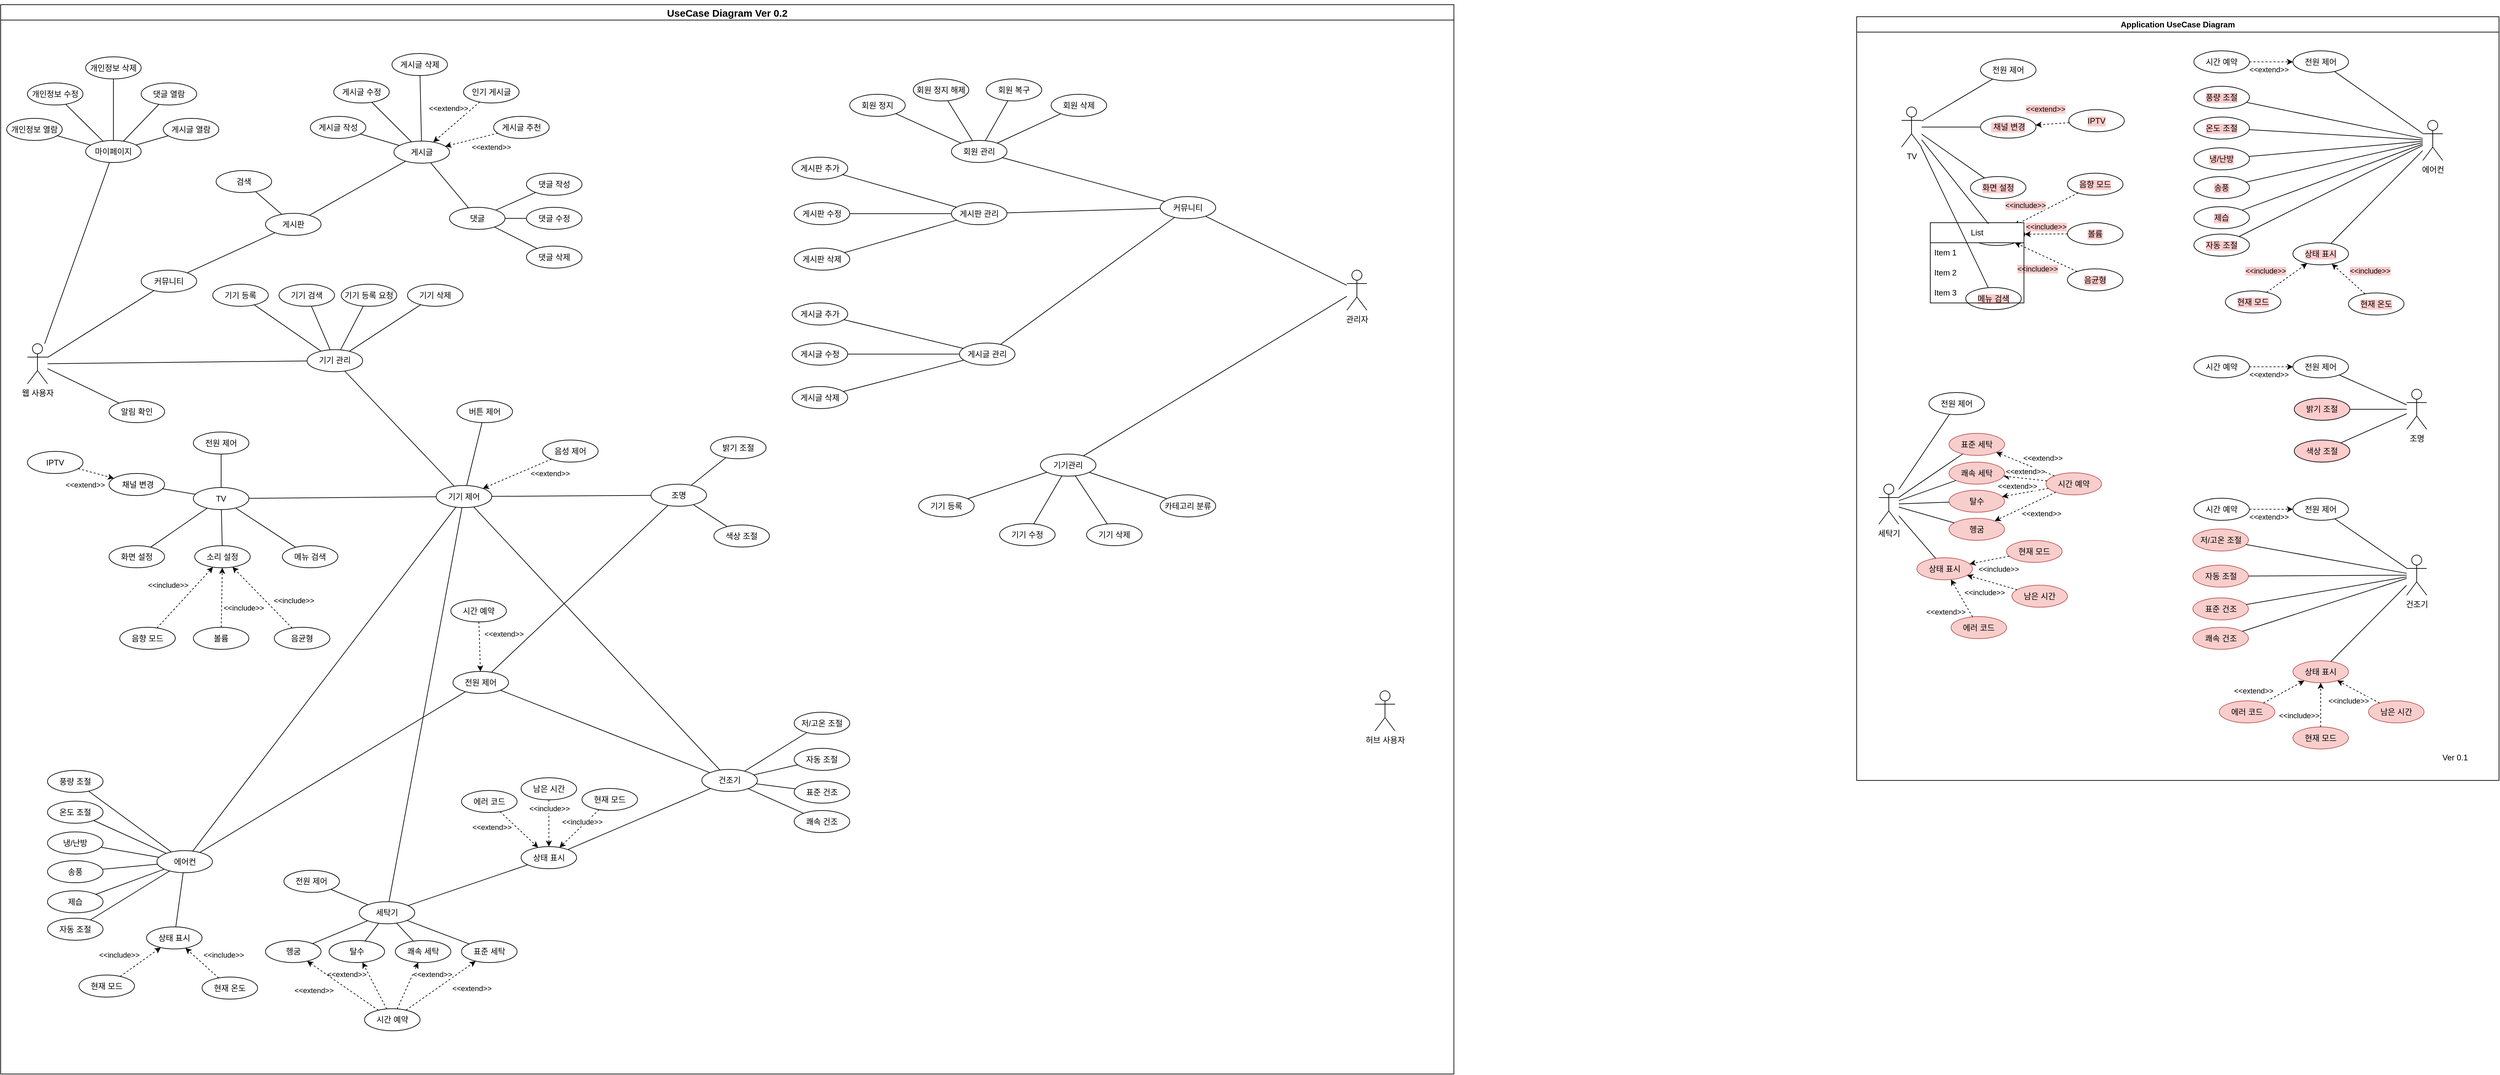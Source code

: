 <mxfile version="24.2.2" type="github">
  <diagram name="페이지-1" id="SPn03I5VUdhCUxH6A8fu">
    <mxGraphModel dx="4931" dy="2028" grid="0" gridSize="10" guides="1" tooltips="1" connect="0" arrows="1" fold="1" page="0" pageScale="1" pageWidth="827" pageHeight="1169" math="0" shadow="0">
      <root>
        <mxCell id="0" />
        <mxCell id="1" parent="0" />
        <mxCell id="dYHi77q5f8NIFPNNS61r-1" value="&lt;font style=&quot;font-size: 15px;&quot;&gt;UseCase Diagram Ver 0.2&lt;/font&gt;" style="swimlane;whiteSpace=wrap;html=1;" parent="1" vertex="1">
          <mxGeometry x="-3431" y="-682" width="2172" height="1599" as="geometry" />
        </mxCell>
        <mxCell id="dYHi77q5f8NIFPNNS61r-3" value="웹 사용자" style="shape=umlActor;verticalLabelPosition=bottom;verticalAlign=top;html=1;outlineConnect=0;" parent="dYHi77q5f8NIFPNNS61r-1" vertex="1">
          <mxGeometry x="40" y="507" width="30" height="60" as="geometry" />
        </mxCell>
        <mxCell id="dYHi77q5f8NIFPNNS61r-42" value="" style="endArrow=none;html=1;rounded=0;" parent="dYHi77q5f8NIFPNNS61r-1" source="dYHi77q5f8NIFPNNS61r-3" target="dYHi77q5f8NIFPNNS61r-8" edge="1">
          <mxGeometry width="50" height="50" relative="1" as="geometry">
            <mxPoint x="170" y="222.5" as="sourcePoint" />
            <mxPoint x="198.51" y="307.007" as="targetPoint" />
          </mxGeometry>
        </mxCell>
        <mxCell id="dYHi77q5f8NIFPNNS61r-8" value="커뮤니티" style="ellipse;whiteSpace=wrap;html=1;" parent="dYHi77q5f8NIFPNNS61r-1" vertex="1">
          <mxGeometry x="210" y="397" width="83" height="33" as="geometry" />
        </mxCell>
        <mxCell id="dYHi77q5f8NIFPNNS61r-10" value="게시판" style="ellipse;whiteSpace=wrap;html=1;" parent="dYHi77q5f8NIFPNNS61r-1" vertex="1">
          <mxGeometry x="395.83" y="312" width="83" height="33" as="geometry" />
        </mxCell>
        <mxCell id="dYHi77q5f8NIFPNNS61r-12" value="검색" style="ellipse;whiteSpace=wrap;html=1;" parent="dYHi77q5f8NIFPNNS61r-1" vertex="1">
          <mxGeometry x="322" y="248" width="83" height="33" as="geometry" />
        </mxCell>
        <mxCell id="dYHi77q5f8NIFPNNS61r-14" value="게시글 작성" style="ellipse;whiteSpace=wrap;html=1;" parent="dYHi77q5f8NIFPNNS61r-1" vertex="1">
          <mxGeometry x="462.83" y="167" width="83" height="33" as="geometry" />
        </mxCell>
        <mxCell id="dYHi77q5f8NIFPNNS61r-15" value="게시글 삭제" style="ellipse;whiteSpace=wrap;html=1;" parent="dYHi77q5f8NIFPNNS61r-1" vertex="1">
          <mxGeometry x="584.83" y="73" width="83" height="33" as="geometry" />
        </mxCell>
        <mxCell id="dYHi77q5f8NIFPNNS61r-16" value="게시글 수정" style="ellipse;whiteSpace=wrap;html=1;" parent="dYHi77q5f8NIFPNNS61r-1" vertex="1">
          <mxGeometry x="497.83" y="114" width="83" height="33" as="geometry" />
        </mxCell>
        <mxCell id="dYHi77q5f8NIFPNNS61r-17" value="댓글" style="ellipse;whiteSpace=wrap;html=1;" parent="dYHi77q5f8NIFPNNS61r-1" vertex="1">
          <mxGeometry x="670.83" y="303" width="83" height="33" as="geometry" />
        </mxCell>
        <mxCell id="dYHi77q5f8NIFPNNS61r-18" value="인기 게시글" style="ellipse;whiteSpace=wrap;html=1;" parent="dYHi77q5f8NIFPNNS61r-1" vertex="1">
          <mxGeometry x="691.83" y="114" width="83" height="33" as="geometry" />
        </mxCell>
        <mxCell id="dYHi77q5f8NIFPNNS61r-19" value="게시글 추천" style="ellipse;whiteSpace=wrap;html=1;" parent="dYHi77q5f8NIFPNNS61r-1" vertex="1">
          <mxGeometry x="736.83" y="167" width="83" height="33" as="geometry" />
        </mxCell>
        <mxCell id="dYHi77q5f8NIFPNNS61r-20" value="게시글" style="ellipse;whiteSpace=wrap;html=1;" parent="dYHi77q5f8NIFPNNS61r-1" vertex="1">
          <mxGeometry x="587.83" y="204" width="83" height="33" as="geometry" />
        </mxCell>
        <mxCell id="dYHi77q5f8NIFPNNS61r-21" value="" style="endArrow=none;html=1;rounded=0;" parent="dYHi77q5f8NIFPNNS61r-1" source="dYHi77q5f8NIFPNNS61r-10" target="dYHi77q5f8NIFPNNS61r-20" edge="1">
          <mxGeometry width="50" height="50" relative="1" as="geometry">
            <mxPoint x="522" y="456.5" as="sourcePoint" />
            <mxPoint x="572" y="406.5" as="targetPoint" />
          </mxGeometry>
        </mxCell>
        <mxCell id="dYHi77q5f8NIFPNNS61r-22" value="" style="endArrow=none;html=1;rounded=0;" parent="dYHi77q5f8NIFPNNS61r-1" source="dYHi77q5f8NIFPNNS61r-20" target="dYHi77q5f8NIFPNNS61r-17" edge="1">
          <mxGeometry width="50" height="50" relative="1" as="geometry">
            <mxPoint x="522" y="456.5" as="sourcePoint" />
            <mxPoint x="572" y="406.5" as="targetPoint" />
          </mxGeometry>
        </mxCell>
        <mxCell id="dYHi77q5f8NIFPNNS61r-23" value="" style="endArrow=none;html=1;rounded=0;" parent="dYHi77q5f8NIFPNNS61r-1" source="dYHi77q5f8NIFPNNS61r-20" target="dYHi77q5f8NIFPNNS61r-14" edge="1">
          <mxGeometry width="50" height="50" relative="1" as="geometry">
            <mxPoint x="819.59" y="442.5" as="sourcePoint" />
            <mxPoint x="869.59" y="392.5" as="targetPoint" />
          </mxGeometry>
        </mxCell>
        <mxCell id="dYHi77q5f8NIFPNNS61r-24" value="" style="endArrow=none;html=1;rounded=0;" parent="dYHi77q5f8NIFPNNS61r-1" source="dYHi77q5f8NIFPNNS61r-20" target="dYHi77q5f8NIFPNNS61r-16" edge="1">
          <mxGeometry width="50" height="50" relative="1" as="geometry">
            <mxPoint x="819.59" y="442.5" as="sourcePoint" />
            <mxPoint x="869.59" y="392.5" as="targetPoint" />
          </mxGeometry>
        </mxCell>
        <mxCell id="dYHi77q5f8NIFPNNS61r-25" value="" style="endArrow=none;html=1;rounded=0;" parent="dYHi77q5f8NIFPNNS61r-1" source="dYHi77q5f8NIFPNNS61r-20" target="dYHi77q5f8NIFPNNS61r-15" edge="1">
          <mxGeometry width="50" height="50" relative="1" as="geometry">
            <mxPoint x="645.83" y="421.5" as="sourcePoint" />
            <mxPoint x="695.83" y="371.5" as="targetPoint" />
          </mxGeometry>
        </mxCell>
        <mxCell id="dYHi77q5f8NIFPNNS61r-29" value="" style="endArrow=classic;html=1;rounded=0;dashed=1;" parent="dYHi77q5f8NIFPNNS61r-1" source="dYHi77q5f8NIFPNNS61r-19" target="dYHi77q5f8NIFPNNS61r-20" edge="1">
          <mxGeometry width="50" height="50" relative="1" as="geometry">
            <mxPoint x="645.83" y="421.5" as="sourcePoint" />
            <mxPoint x="695.83" y="371.5" as="targetPoint" />
          </mxGeometry>
        </mxCell>
        <mxCell id="dYHi77q5f8NIFPNNS61r-30" value="&amp;lt;&amp;lt;extend&amp;gt;&amp;gt;" style="edgeLabel;html=1;align=center;verticalAlign=middle;resizable=0;points=[];" parent="dYHi77q5f8NIFPNNS61r-29" vertex="1" connectable="0">
          <mxGeometry x="-0.471" relative="1" as="geometry">
            <mxPoint x="11" y="15" as="offset" />
          </mxGeometry>
        </mxCell>
        <mxCell id="dYHi77q5f8NIFPNNS61r-31" value="" style="endArrow=classic;html=1;rounded=0;dashed=1;" parent="dYHi77q5f8NIFPNNS61r-1" source="dYHi77q5f8NIFPNNS61r-18" target="dYHi77q5f8NIFPNNS61r-20" edge="1">
          <mxGeometry width="50" height="50" relative="1" as="geometry">
            <mxPoint x="782.83" y="302.5" as="sourcePoint" />
            <mxPoint x="656.83" y="241.5" as="targetPoint" />
          </mxGeometry>
        </mxCell>
        <mxCell id="dYHi77q5f8NIFPNNS61r-32" value="&amp;lt;&amp;lt;extend&amp;gt;&amp;gt;" style="edgeLabel;html=1;align=center;verticalAlign=middle;resizable=0;points=[];" parent="dYHi77q5f8NIFPNNS61r-31" vertex="1" connectable="0">
          <mxGeometry x="-0.471" relative="1" as="geometry">
            <mxPoint x="-29" y="-7" as="offset" />
          </mxGeometry>
        </mxCell>
        <mxCell id="dYHi77q5f8NIFPNNS61r-33" value="댓글 작성" style="ellipse;whiteSpace=wrap;html=1;" parent="dYHi77q5f8NIFPNNS61r-1" vertex="1">
          <mxGeometry x="785.83" y="252" width="83" height="33" as="geometry" />
        </mxCell>
        <mxCell id="dYHi77q5f8NIFPNNS61r-35" value="댓글 삭제" style="ellipse;whiteSpace=wrap;html=1;" parent="dYHi77q5f8NIFPNNS61r-1" vertex="1">
          <mxGeometry x="785.83" y="361" width="83" height="33" as="geometry" />
        </mxCell>
        <mxCell id="dYHi77q5f8NIFPNNS61r-34" value="댓글 수정" style="ellipse;whiteSpace=wrap;html=1;" parent="dYHi77q5f8NIFPNNS61r-1" vertex="1">
          <mxGeometry x="785.83" y="303" width="83" height="33" as="geometry" />
        </mxCell>
        <mxCell id="dYHi77q5f8NIFPNNS61r-38" value="" style="endArrow=none;html=1;rounded=0;" parent="dYHi77q5f8NIFPNNS61r-1" source="dYHi77q5f8NIFPNNS61r-17" target="dYHi77q5f8NIFPNNS61r-33" edge="1">
          <mxGeometry width="50" height="50" relative="1" as="geometry">
            <mxPoint x="61" y="522.5" as="sourcePoint" />
            <mxPoint x="111" y="472.5" as="targetPoint" />
          </mxGeometry>
        </mxCell>
        <mxCell id="dYHi77q5f8NIFPNNS61r-37" value="" style="endArrow=none;html=1;rounded=0;" parent="dYHi77q5f8NIFPNNS61r-1" source="dYHi77q5f8NIFPNNS61r-17" target="dYHi77q5f8NIFPNNS61r-34" edge="1">
          <mxGeometry width="50" height="50" relative="1" as="geometry">
            <mxPoint x="51" y="512.5" as="sourcePoint" />
            <mxPoint x="101" y="462.5" as="targetPoint" />
          </mxGeometry>
        </mxCell>
        <mxCell id="dYHi77q5f8NIFPNNS61r-36" value="" style="endArrow=none;html=1;rounded=0;" parent="dYHi77q5f8NIFPNNS61r-1" source="dYHi77q5f8NIFPNNS61r-17" target="dYHi77q5f8NIFPNNS61r-35" edge="1">
          <mxGeometry width="50" height="50" relative="1" as="geometry">
            <mxPoint x="41" y="502.5" as="sourcePoint" />
            <mxPoint x="91" y="452.5" as="targetPoint" />
          </mxGeometry>
        </mxCell>
        <mxCell id="dYHi77q5f8NIFPNNS61r-39" value="" style="endArrow=none;html=1;rounded=0;" parent="dYHi77q5f8NIFPNNS61r-1" source="dYHi77q5f8NIFPNNS61r-8" target="dYHi77q5f8NIFPNNS61r-10" edge="1">
          <mxGeometry width="50" height="50" relative="1" as="geometry">
            <mxPoint x="90" y="506.5" as="sourcePoint" />
            <mxPoint x="140" y="456.5" as="targetPoint" />
          </mxGeometry>
        </mxCell>
        <mxCell id="dYHi77q5f8NIFPNNS61r-41" value="" style="endArrow=none;html=1;rounded=0;" parent="dYHi77q5f8NIFPNNS61r-1" source="dYHi77q5f8NIFPNNS61r-12" target="dYHi77q5f8NIFPNNS61r-10" edge="1">
          <mxGeometry width="50" height="50" relative="1" as="geometry">
            <mxPoint x="150" y="435.5" as="sourcePoint" />
            <mxPoint x="200" y="385.5" as="targetPoint" />
          </mxGeometry>
        </mxCell>
        <mxCell id="dYHi77q5f8NIFPNNS61r-231" value="마이페이지" style="ellipse;whiteSpace=wrap;html=1;" parent="dYHi77q5f8NIFPNNS61r-1" vertex="1">
          <mxGeometry x="127" y="203" width="83" height="33" as="geometry" />
        </mxCell>
        <mxCell id="dYHi77q5f8NIFPNNS61r-232" value="개인정보 열람" style="ellipse;whiteSpace=wrap;html=1;" parent="dYHi77q5f8NIFPNNS61r-1" vertex="1">
          <mxGeometry x="9" y="170" width="83" height="33" as="geometry" />
        </mxCell>
        <mxCell id="dYHi77q5f8NIFPNNS61r-233" value="개인정보 수정" style="ellipse;whiteSpace=wrap;html=1;" parent="dYHi77q5f8NIFPNNS61r-1" vertex="1">
          <mxGeometry x="40" y="117" width="83" height="33" as="geometry" />
        </mxCell>
        <mxCell id="dYHi77q5f8NIFPNNS61r-234" value="게시글 열람" style="ellipse;whiteSpace=wrap;html=1;" parent="dYHi77q5f8NIFPNNS61r-1" vertex="1">
          <mxGeometry x="243" y="170" width="83" height="33" as="geometry" />
        </mxCell>
        <mxCell id="dYHi77q5f8NIFPNNS61r-235" value="댓글 열람" style="ellipse;whiteSpace=wrap;html=1;" parent="dYHi77q5f8NIFPNNS61r-1" vertex="1">
          <mxGeometry x="210" y="117" width="83" height="33" as="geometry" />
        </mxCell>
        <mxCell id="dYHi77q5f8NIFPNNS61r-238" value="" style="endArrow=none;html=1;rounded=0;" parent="dYHi77q5f8NIFPNNS61r-1" source="dYHi77q5f8NIFPNNS61r-231" target="dYHi77q5f8NIFPNNS61r-232" edge="1">
          <mxGeometry width="50" height="50" relative="1" as="geometry">
            <mxPoint x="276" y="-6" as="sourcePoint" />
            <mxPoint x="326" y="-56" as="targetPoint" />
          </mxGeometry>
        </mxCell>
        <mxCell id="dYHi77q5f8NIFPNNS61r-239" value="" style="endArrow=none;html=1;rounded=0;" parent="dYHi77q5f8NIFPNNS61r-1" source="dYHi77q5f8NIFPNNS61r-231" target="dYHi77q5f8NIFPNNS61r-235" edge="1">
          <mxGeometry width="50" height="50" relative="1" as="geometry">
            <mxPoint x="276" y="-6" as="sourcePoint" />
            <mxPoint x="326" y="-56" as="targetPoint" />
          </mxGeometry>
        </mxCell>
        <mxCell id="dYHi77q5f8NIFPNNS61r-240" value="" style="endArrow=none;html=1;rounded=0;" parent="dYHi77q5f8NIFPNNS61r-1" source="dYHi77q5f8NIFPNNS61r-234" target="dYHi77q5f8NIFPNNS61r-231" edge="1">
          <mxGeometry width="50" height="50" relative="1" as="geometry">
            <mxPoint x="276" y="-6" as="sourcePoint" />
            <mxPoint x="326" y="-56" as="targetPoint" />
          </mxGeometry>
        </mxCell>
        <mxCell id="dYHi77q5f8NIFPNNS61r-241" value="" style="endArrow=none;html=1;rounded=0;" parent="dYHi77q5f8NIFPNNS61r-1" source="dYHi77q5f8NIFPNNS61r-3" target="dYHi77q5f8NIFPNNS61r-231" edge="1">
          <mxGeometry width="50" height="50" relative="1" as="geometry">
            <mxPoint x="253" y="222" as="sourcePoint" />
            <mxPoint x="303" y="172" as="targetPoint" />
          </mxGeometry>
        </mxCell>
        <mxCell id="dYHi77q5f8NIFPNNS61r-205" value="세탁기" style="ellipse;whiteSpace=wrap;html=1;" parent="dYHi77q5f8NIFPNNS61r-1" vertex="1">
          <mxGeometry x="535.83" y="1341.43" width="83" height="33" as="geometry" />
        </mxCell>
        <mxCell id="dYHi77q5f8NIFPNNS61r-206" value="에어컨" style="ellipse;whiteSpace=wrap;html=1;" parent="dYHi77q5f8NIFPNNS61r-1" vertex="1">
          <mxGeometry x="233.5" y="1265" width="83" height="33" as="geometry" />
        </mxCell>
        <mxCell id="dYHi77q5f8NIFPNNS61r-207" value="건조기" style="ellipse;whiteSpace=wrap;html=1;" parent="dYHi77q5f8NIFPNNS61r-1" vertex="1">
          <mxGeometry x="1048" y="1143.5" width="83" height="33" as="geometry" />
        </mxCell>
        <mxCell id="dYHi77q5f8NIFPNNS61r-208" value="조명" style="ellipse;whiteSpace=wrap;html=1;" parent="dYHi77q5f8NIFPNNS61r-1" vertex="1">
          <mxGeometry x="972" y="717" width="83" height="33" as="geometry" />
        </mxCell>
        <mxCell id="dYHi77q5f8NIFPNNS61r-226" value="음성 제어" style="ellipse;whiteSpace=wrap;html=1;" parent="dYHi77q5f8NIFPNNS61r-1" vertex="1">
          <mxGeometry x="810" y="651" width="83" height="33" as="geometry" />
        </mxCell>
        <mxCell id="dYHi77q5f8NIFPNNS61r-203" value="기기 제어" style="ellipse;whiteSpace=wrap;html=1;" parent="dYHi77q5f8NIFPNNS61r-1" vertex="1">
          <mxGeometry x="651.0" y="719" width="83" height="33" as="geometry" />
        </mxCell>
        <mxCell id="dYHi77q5f8NIFPNNS61r-212" value="" style="endArrow=none;html=1;rounded=0;" parent="dYHi77q5f8NIFPNNS61r-1" source="dYHi77q5f8NIFPNNS61r-205" target="dYHi77q5f8NIFPNNS61r-203" edge="1">
          <mxGeometry width="50" height="50" relative="1" as="geometry">
            <mxPoint x="68" y="940.25" as="sourcePoint" />
            <mxPoint x="118" y="890.25" as="targetPoint" />
          </mxGeometry>
        </mxCell>
        <mxCell id="dYHi77q5f8NIFPNNS61r-213" value="" style="endArrow=none;html=1;rounded=0;" parent="dYHi77q5f8NIFPNNS61r-1" source="dYHi77q5f8NIFPNNS61r-206" target="dYHi77q5f8NIFPNNS61r-203" edge="1">
          <mxGeometry width="50" height="50" relative="1" as="geometry">
            <mxPoint x="68" y="940.25" as="sourcePoint" />
            <mxPoint x="118" y="890.25" as="targetPoint" />
          </mxGeometry>
        </mxCell>
        <mxCell id="dYHi77q5f8NIFPNNS61r-214" value="" style="endArrow=none;html=1;rounded=0;" parent="dYHi77q5f8NIFPNNS61r-1" source="dYHi77q5f8NIFPNNS61r-207" target="dYHi77q5f8NIFPNNS61r-203" edge="1">
          <mxGeometry width="50" height="50" relative="1" as="geometry">
            <mxPoint x="68" y="940.25" as="sourcePoint" />
            <mxPoint x="118" y="890.25" as="targetPoint" />
          </mxGeometry>
        </mxCell>
        <mxCell id="dYHi77q5f8NIFPNNS61r-215" value="" style="endArrow=none;html=1;rounded=0;" parent="dYHi77q5f8NIFPNNS61r-1" source="dYHi77q5f8NIFPNNS61r-208" target="dYHi77q5f8NIFPNNS61r-203" edge="1">
          <mxGeometry width="50" height="50" relative="1" as="geometry">
            <mxPoint x="68" y="940.25" as="sourcePoint" />
            <mxPoint x="118" y="890.25" as="targetPoint" />
          </mxGeometry>
        </mxCell>
        <mxCell id="dYHi77q5f8NIFPNNS61r-229" value="" style="endArrow=classic;html=1;rounded=0;dashed=1;" parent="dYHi77q5f8NIFPNNS61r-1" source="dYHi77q5f8NIFPNNS61r-226" target="dYHi77q5f8NIFPNNS61r-203" edge="1">
          <mxGeometry width="50" height="50" relative="1" as="geometry">
            <mxPoint x="696.665" y="649.419" as="sourcePoint" />
            <mxPoint x="127.33" y="1072.5" as="targetPoint" />
          </mxGeometry>
        </mxCell>
        <mxCell id="dYHi77q5f8NIFPNNS61r-230" value="&amp;lt;&amp;lt;extend&amp;gt;&amp;gt;" style="edgeLabel;html=1;align=center;verticalAlign=middle;resizable=0;points=[];" parent="dYHi77q5f8NIFPNNS61r-229" vertex="1" connectable="0">
          <mxGeometry x="-0.32" y="-5" relative="1" as="geometry">
            <mxPoint x="34" y="11" as="offset" />
          </mxGeometry>
        </mxCell>
        <mxCell id="ZbV-34DNwL5VEdidi-xU-1" value="개인정보 삭제" style="ellipse;whiteSpace=wrap;html=1;" parent="dYHi77q5f8NIFPNNS61r-1" vertex="1">
          <mxGeometry x="127" y="78" width="83" height="33" as="geometry" />
        </mxCell>
        <mxCell id="ZbV-34DNwL5VEdidi-xU-2" value="" style="endArrow=none;html=1;rounded=0;" parent="dYHi77q5f8NIFPNNS61r-1" source="dYHi77q5f8NIFPNNS61r-231" target="ZbV-34DNwL5VEdidi-xU-1" edge="1">
          <mxGeometry width="50" height="50" relative="1" as="geometry">
            <mxPoint x="271" y="328" as="sourcePoint" />
            <mxPoint x="321" y="278" as="targetPoint" />
          </mxGeometry>
        </mxCell>
        <mxCell id="ZbV-34DNwL5VEdidi-xU-3" value="" style="endArrow=none;html=1;rounded=0;" parent="dYHi77q5f8NIFPNNS61r-1" source="dYHi77q5f8NIFPNNS61r-231" target="dYHi77q5f8NIFPNNS61r-233" edge="1">
          <mxGeometry width="50" height="50" relative="1" as="geometry">
            <mxPoint x="281" y="338" as="sourcePoint" />
            <mxPoint x="142" y="138" as="targetPoint" />
          </mxGeometry>
        </mxCell>
        <mxCell id="ZbV-34DNwL5VEdidi-xU-6" value="버튼 제어" style="ellipse;whiteSpace=wrap;html=1;" parent="dYHi77q5f8NIFPNNS61r-1" vertex="1">
          <mxGeometry x="682" y="592" width="83" height="33" as="geometry" />
        </mxCell>
        <mxCell id="ZbV-34DNwL5VEdidi-xU-8" value="" style="endArrow=none;html=1;rounded=0;" parent="dYHi77q5f8NIFPNNS61r-1" source="dYHi77q5f8NIFPNNS61r-203" target="ZbV-34DNwL5VEdidi-xU-6" edge="1">
          <mxGeometry width="50" height="50" relative="1" as="geometry">
            <mxPoint x="57.33" y="686" as="sourcePoint" />
            <mxPoint x="107.33" y="636" as="targetPoint" />
          </mxGeometry>
        </mxCell>
        <mxCell id="ZbV-34DNwL5VEdidi-xU-129" value="관리자" style="shape=umlActor;verticalLabelPosition=bottom;verticalAlign=top;html=1;outlineConnect=0;" parent="dYHi77q5f8NIFPNNS61r-1" vertex="1">
          <mxGeometry x="2012" y="397" width="30" height="60" as="geometry" />
        </mxCell>
        <mxCell id="ZbV-34DNwL5VEdidi-xU-130" value="기기 등록" style="ellipse;whiteSpace=wrap;html=1;" parent="dYHi77q5f8NIFPNNS61r-1" vertex="1">
          <mxGeometry x="1372" y="733" width="83" height="33" as="geometry" />
        </mxCell>
        <mxCell id="ZbV-34DNwL5VEdidi-xU-131" value="기기관리" style="ellipse;whiteSpace=wrap;html=1;" parent="dYHi77q5f8NIFPNNS61r-1" vertex="1">
          <mxGeometry x="1554" y="672" width="83" height="33" as="geometry" />
        </mxCell>
        <mxCell id="ZbV-34DNwL5VEdidi-xU-133" value="카테고리 분류" style="ellipse;whiteSpace=wrap;html=1;" parent="dYHi77q5f8NIFPNNS61r-1" vertex="1">
          <mxGeometry x="1733" y="733" width="83" height="33" as="geometry" />
        </mxCell>
        <mxCell id="ZbV-34DNwL5VEdidi-xU-134" value="기기 삭제" style="ellipse;whiteSpace=wrap;html=1;" parent="dYHi77q5f8NIFPNNS61r-1" vertex="1">
          <mxGeometry x="1623" y="776" width="83" height="33" as="geometry" />
        </mxCell>
        <mxCell id="ZbV-34DNwL5VEdidi-xU-135" value="기기 수정" style="ellipse;whiteSpace=wrap;html=1;" parent="dYHi77q5f8NIFPNNS61r-1" vertex="1">
          <mxGeometry x="1493" y="776" width="83" height="33" as="geometry" />
        </mxCell>
        <mxCell id="ZbV-34DNwL5VEdidi-xU-136" value="" style="endArrow=none;html=1;rounded=0;" parent="dYHi77q5f8NIFPNNS61r-1" source="ZbV-34DNwL5VEdidi-xU-130" target="ZbV-34DNwL5VEdidi-xU-131" edge="1">
          <mxGeometry width="50" height="50" relative="1" as="geometry">
            <mxPoint x="1462" y="593" as="sourcePoint" />
            <mxPoint x="1512" y="543" as="targetPoint" />
          </mxGeometry>
        </mxCell>
        <mxCell id="ZbV-34DNwL5VEdidi-xU-137" value="" style="endArrow=none;html=1;rounded=0;" parent="dYHi77q5f8NIFPNNS61r-1" source="ZbV-34DNwL5VEdidi-xU-135" target="ZbV-34DNwL5VEdidi-xU-131" edge="1">
          <mxGeometry width="50" height="50" relative="1" as="geometry">
            <mxPoint x="1567" y="545" as="sourcePoint" />
            <mxPoint x="1617" y="495" as="targetPoint" />
          </mxGeometry>
        </mxCell>
        <mxCell id="ZbV-34DNwL5VEdidi-xU-138" value="" style="endArrow=none;html=1;rounded=0;" parent="dYHi77q5f8NIFPNNS61r-1" source="ZbV-34DNwL5VEdidi-xU-134" target="ZbV-34DNwL5VEdidi-xU-131" edge="1">
          <mxGeometry width="50" height="50" relative="1" as="geometry">
            <mxPoint x="1577" y="555" as="sourcePoint" />
            <mxPoint x="1627" y="505" as="targetPoint" />
          </mxGeometry>
        </mxCell>
        <mxCell id="ZbV-34DNwL5VEdidi-xU-139" value="" style="endArrow=none;html=1;rounded=0;" parent="dYHi77q5f8NIFPNNS61r-1" source="ZbV-34DNwL5VEdidi-xU-133" target="ZbV-34DNwL5VEdidi-xU-131" edge="1">
          <mxGeometry width="50" height="50" relative="1" as="geometry">
            <mxPoint x="1587" y="565" as="sourcePoint" />
            <mxPoint x="1637" y="515" as="targetPoint" />
          </mxGeometry>
        </mxCell>
        <mxCell id="ZbV-34DNwL5VEdidi-xU-140" value="" style="endArrow=none;html=1;rounded=0;" parent="dYHi77q5f8NIFPNNS61r-1" source="ZbV-34DNwL5VEdidi-xU-131" target="ZbV-34DNwL5VEdidi-xU-129" edge="1">
          <mxGeometry width="50" height="50" relative="1" as="geometry">
            <mxPoint x="1480" y="570.5" as="sourcePoint" />
            <mxPoint x="1567.0" y="642.0" as="targetPoint" />
          </mxGeometry>
        </mxCell>
        <mxCell id="ZbV-34DNwL5VEdidi-xU-142" value="회원 관리" style="ellipse;whiteSpace=wrap;html=1;" parent="dYHi77q5f8NIFPNNS61r-1" vertex="1">
          <mxGeometry x="1421" y="203" width="83" height="33" as="geometry" />
        </mxCell>
        <mxCell id="ZbV-34DNwL5VEdidi-xU-143" value="게시글 관리" style="ellipse;whiteSpace=wrap;html=1;" parent="dYHi77q5f8NIFPNNS61r-1" vertex="1">
          <mxGeometry x="1433" y="506" width="83" height="33" as="geometry" />
        </mxCell>
        <mxCell id="ZbV-34DNwL5VEdidi-xU-144" value="커뮤니티" style="ellipse;whiteSpace=wrap;html=1;" parent="dYHi77q5f8NIFPNNS61r-1" vertex="1">
          <mxGeometry x="1733" y="287" width="83" height="33" as="geometry" />
        </mxCell>
        <mxCell id="ZbV-34DNwL5VEdidi-xU-145" value="게시판 추가" style="ellipse;whiteSpace=wrap;html=1;" parent="dYHi77q5f8NIFPNNS61r-1" vertex="1">
          <mxGeometry x="1183" y="228" width="83" height="33" as="geometry" />
        </mxCell>
        <mxCell id="ZbV-34DNwL5VEdidi-xU-146" value="게시판 수정" style="ellipse;whiteSpace=wrap;html=1;" parent="dYHi77q5f8NIFPNNS61r-1" vertex="1">
          <mxGeometry x="1186" y="296" width="83" height="33" as="geometry" />
        </mxCell>
        <mxCell id="ZbV-34DNwL5VEdidi-xU-147" value="게시판 삭제" style="ellipse;whiteSpace=wrap;html=1;" parent="dYHi77q5f8NIFPNNS61r-1" vertex="1">
          <mxGeometry x="1186" y="364" width="83" height="33" as="geometry" />
        </mxCell>
        <mxCell id="ZbV-34DNwL5VEdidi-xU-148" value="게시글 추가" style="ellipse;whiteSpace=wrap;html=1;" parent="dYHi77q5f8NIFPNNS61r-1" vertex="1">
          <mxGeometry x="1183" y="446" width="83" height="33" as="geometry" />
        </mxCell>
        <mxCell id="ZbV-34DNwL5VEdidi-xU-149" value="게시글 수정" style="ellipse;whiteSpace=wrap;html=1;" parent="dYHi77q5f8NIFPNNS61r-1" vertex="1">
          <mxGeometry x="1183" y="506" width="83" height="33" as="geometry" />
        </mxCell>
        <mxCell id="ZbV-34DNwL5VEdidi-xU-150" value="게시글 삭제" style="ellipse;whiteSpace=wrap;html=1;" parent="dYHi77q5f8NIFPNNS61r-1" vertex="1">
          <mxGeometry x="1183" y="571" width="83" height="33" as="geometry" />
        </mxCell>
        <mxCell id="ZbV-34DNwL5VEdidi-xU-151" value="" style="endArrow=none;html=1;rounded=0;" parent="dYHi77q5f8NIFPNNS61r-1" source="ZbV-34DNwL5VEdidi-xU-144" target="ZbV-34DNwL5VEdidi-xU-142" edge="1">
          <mxGeometry width="50" height="50" relative="1" as="geometry">
            <mxPoint x="1697" y="258" as="sourcePoint" />
            <mxPoint x="1747" y="208" as="targetPoint" />
          </mxGeometry>
        </mxCell>
        <mxCell id="ZbV-34DNwL5VEdidi-xU-152" value="" style="endArrow=none;html=1;rounded=0;" parent="dYHi77q5f8NIFPNNS61r-1" source="ZbV-34DNwL5VEdidi-xU-144" target="ZbV-34DNwL5VEdidi-xU-160" edge="1">
          <mxGeometry width="50" height="50" relative="1" as="geometry">
            <mxPoint x="1834" y="194" as="sourcePoint" />
            <mxPoint x="1884" y="144" as="targetPoint" />
          </mxGeometry>
        </mxCell>
        <mxCell id="ZbV-34DNwL5VEdidi-xU-153" value="" style="endArrow=none;html=1;rounded=0;" parent="dYHi77q5f8NIFPNNS61r-1" source="ZbV-34DNwL5VEdidi-xU-144" target="ZbV-34DNwL5VEdidi-xU-143" edge="1">
          <mxGeometry width="50" height="50" relative="1" as="geometry">
            <mxPoint x="1844" y="204" as="sourcePoint" />
            <mxPoint x="1894" y="154" as="targetPoint" />
          </mxGeometry>
        </mxCell>
        <mxCell id="ZbV-34DNwL5VEdidi-xU-154" value="" style="endArrow=none;html=1;rounded=0;" parent="dYHi77q5f8NIFPNNS61r-1" source="ZbV-34DNwL5VEdidi-xU-160" target="ZbV-34DNwL5VEdidi-xU-146" edge="1">
          <mxGeometry width="50" height="50" relative="1" as="geometry">
            <mxPoint x="1774" y="192" as="sourcePoint" />
            <mxPoint x="1824" y="142" as="targetPoint" />
          </mxGeometry>
        </mxCell>
        <mxCell id="ZbV-34DNwL5VEdidi-xU-155" value="" style="endArrow=none;html=1;rounded=0;" parent="dYHi77q5f8NIFPNNS61r-1" source="ZbV-34DNwL5VEdidi-xU-160" target="ZbV-34DNwL5VEdidi-xU-147" edge="1">
          <mxGeometry width="50" height="50" relative="1" as="geometry">
            <mxPoint x="1784" y="202" as="sourcePoint" />
            <mxPoint x="1834" y="152" as="targetPoint" />
          </mxGeometry>
        </mxCell>
        <mxCell id="ZbV-34DNwL5VEdidi-xU-156" value="" style="endArrow=none;html=1;rounded=0;" parent="dYHi77q5f8NIFPNNS61r-1" source="ZbV-34DNwL5VEdidi-xU-143" target="ZbV-34DNwL5VEdidi-xU-148" edge="1">
          <mxGeometry width="50" height="50" relative="1" as="geometry">
            <mxPoint x="1790" y="318" as="sourcePoint" />
            <mxPoint x="1840" y="268" as="targetPoint" />
          </mxGeometry>
        </mxCell>
        <mxCell id="ZbV-34DNwL5VEdidi-xU-157" value="" style="endArrow=none;html=1;rounded=0;" parent="dYHi77q5f8NIFPNNS61r-1" source="ZbV-34DNwL5VEdidi-xU-143" target="ZbV-34DNwL5VEdidi-xU-149" edge="1">
          <mxGeometry width="50" height="50" relative="1" as="geometry">
            <mxPoint x="1800" y="328" as="sourcePoint" />
            <mxPoint x="1850" y="278" as="targetPoint" />
          </mxGeometry>
        </mxCell>
        <mxCell id="ZbV-34DNwL5VEdidi-xU-158" value="" style="endArrow=none;html=1;rounded=0;" parent="dYHi77q5f8NIFPNNS61r-1" source="ZbV-34DNwL5VEdidi-xU-143" target="ZbV-34DNwL5VEdidi-xU-150" edge="1">
          <mxGeometry width="50" height="50" relative="1" as="geometry">
            <mxPoint x="1810" y="338" as="sourcePoint" />
            <mxPoint x="1860" y="288" as="targetPoint" />
          </mxGeometry>
        </mxCell>
        <mxCell id="ZbV-34DNwL5VEdidi-xU-159" value="" style="endArrow=none;html=1;rounded=0;" parent="dYHi77q5f8NIFPNNS61r-1" source="ZbV-34DNwL5VEdidi-xU-160" target="ZbV-34DNwL5VEdidi-xU-145" edge="1">
          <mxGeometry width="50" height="50" relative="1" as="geometry">
            <mxPoint x="1774" y="192" as="sourcePoint" />
            <mxPoint x="1824" y="142" as="targetPoint" />
          </mxGeometry>
        </mxCell>
        <mxCell id="ZbV-34DNwL5VEdidi-xU-160" value="게시판 관리" style="ellipse;whiteSpace=wrap;html=1;" parent="dYHi77q5f8NIFPNNS61r-1" vertex="1">
          <mxGeometry x="1421" y="296" width="83" height="33" as="geometry" />
        </mxCell>
        <mxCell id="ZbV-34DNwL5VEdidi-xU-161" value="" style="endArrow=none;html=1;rounded=0;" parent="dYHi77q5f8NIFPNNS61r-1" source="ZbV-34DNwL5VEdidi-xU-129" target="ZbV-34DNwL5VEdidi-xU-144" edge="1">
          <mxGeometry width="50" height="50" relative="1" as="geometry">
            <mxPoint x="1062" y="1031.5" as="sourcePoint" />
            <mxPoint x="1112" y="981.5" as="targetPoint" />
          </mxGeometry>
        </mxCell>
        <mxCell id="ZbV-34DNwL5VEdidi-xU-406" value="시간 예약" style="ellipse;whiteSpace=wrap;html=1;" parent="dYHi77q5f8NIFPNNS61r-1" vertex="1">
          <mxGeometry x="543.83" y="1501.43" width="83" height="33" as="geometry" />
        </mxCell>
        <mxCell id="ZbV-34DNwL5VEdidi-xU-407" value="표준 세탁" style="ellipse;whiteSpace=wrap;html=1;" parent="dYHi77q5f8NIFPNNS61r-1" vertex="1">
          <mxGeometry x="688.83" y="1399.43" width="83" height="33" as="geometry" />
        </mxCell>
        <mxCell id="ZbV-34DNwL5VEdidi-xU-408" value="쾌속 세탁&lt;span style=&quot;color: rgba(0, 0, 0, 0); font-family: monospace; font-size: 0px; text-align: start; text-wrap: nowrap;&quot;&gt;%3CmxGraphModel%3E%3Croot%3E%3CmxCell%20id%3D%220%22%2F%3E%3CmxCell%20id%3D%221%22%20parent%3D%220%22%2F%3E%3CmxCell%20id%3D%222%22%20value%3D%22%EC%A0%84%EC%9B%90%20%EC%A0%9C%EC%96%B4%22%20style%3D%22ellipse%3BwhiteSpace%3Dwrap%3Bhtml%3D1%3B%22%20vertex%3D%221%22%20parent%3D%221%22%3E%3CmxGeometry%20x%3D%22-563%22%20y%3D%22336.73%22%20width%3D%2283%22%20height%3D%2233%22%20as%3D%22geometry%22%2F%3E%3C%2FmxCell%3E%3C%2Froot%3E%3C%2FmxGraphModel%3E&lt;/span&gt;&lt;span style=&quot;color: rgba(0, 0, 0, 0); font-family: monospace; font-size: 0px; text-align: start; text-wrap: nowrap;&quot;&gt;%3CmxGraphModel%3E%3Croot%3E%3CmxCell%20id%3D%220%22%2F%3E%3CmxCell%20id%3D%221%22%20parent%3D%220%22%2F%3E%3CmxCell%20id%3D%222%22%20value%3D%22%EC%A0%84%EC%9B%90%20%EC%A0%9C%EC%96%B4%22%20style%3D%22ellipse%3BwhiteSpace%3Dwrap%3Bhtml%3D1%3B%22%20vertex%3D%221%22%20parent%3D%221%22%3E%3CmxGeometry%20x%3D%22-563%22%20y%3D%22336.73%22%20width%3D%2283%22%20height%3D%2233%22%20as%3D%22geometry%22%2F%3E%3C%2FmxCell%3E%3C%2Froot%3E%3C%2FmxGraphModel%3E&lt;/span&gt;" style="ellipse;whiteSpace=wrap;html=1;" parent="dYHi77q5f8NIFPNNS61r-1" vertex="1">
          <mxGeometry x="589.83" y="1399.43" width="83" height="33" as="geometry" />
        </mxCell>
        <mxCell id="ZbV-34DNwL5VEdidi-xU-409" value="헹굼" style="ellipse;whiteSpace=wrap;html=1;" parent="dYHi77q5f8NIFPNNS61r-1" vertex="1">
          <mxGeometry x="395.83" y="1399.43" width="83" height="33" as="geometry" />
        </mxCell>
        <mxCell id="ZbV-34DNwL5VEdidi-xU-410" value="탈수" style="ellipse;whiteSpace=wrap;html=1;" parent="dYHi77q5f8NIFPNNS61r-1" vertex="1">
          <mxGeometry x="490.83" y="1399.43" width="83" height="33" as="geometry" />
        </mxCell>
        <mxCell id="ZbV-34DNwL5VEdidi-xU-411" value="" style="endArrow=classic;html=1;rounded=0;dashed=1;" parent="dYHi77q5f8NIFPNNS61r-1" source="ZbV-34DNwL5VEdidi-xU-406" target="ZbV-34DNwL5VEdidi-xU-407" edge="1">
          <mxGeometry width="50" height="50" relative="1" as="geometry">
            <mxPoint x="648.83" y="1419.43" as="sourcePoint" />
            <mxPoint x="698.83" y="1369.43" as="targetPoint" />
          </mxGeometry>
        </mxCell>
        <mxCell id="ZbV-34DNwL5VEdidi-xU-412" value="&amp;lt;&amp;lt;extend&amp;gt;&amp;gt;" style="edgeLabel;html=1;align=center;verticalAlign=middle;resizable=0;points=[];" parent="ZbV-34DNwL5VEdidi-xU-411" vertex="1" connectable="0">
          <mxGeometry x="0.122" y="5" relative="1" as="geometry">
            <mxPoint x="42" y="12" as="offset" />
          </mxGeometry>
        </mxCell>
        <mxCell id="ZbV-34DNwL5VEdidi-xU-413" value="" style="endArrow=classic;html=1;rounded=0;dashed=1;" parent="dYHi77q5f8NIFPNNS61r-1" source="ZbV-34DNwL5VEdidi-xU-406" target="ZbV-34DNwL5VEdidi-xU-408" edge="1">
          <mxGeometry width="50" height="50" relative="1" as="geometry">
            <mxPoint x="799.83" y="1448.43" as="sourcePoint" />
            <mxPoint x="714.83" y="1412.43" as="targetPoint" />
          </mxGeometry>
        </mxCell>
        <mxCell id="ZbV-34DNwL5VEdidi-xU-414" value="&amp;lt;&amp;lt;extend&amp;gt;&amp;gt;" style="edgeLabel;html=1;align=center;verticalAlign=middle;resizable=0;points=[];" parent="ZbV-34DNwL5VEdidi-xU-413" vertex="1" connectable="0">
          <mxGeometry x="-0.277" y="-1" relative="1" as="geometry">
            <mxPoint x="40" y="-27" as="offset" />
          </mxGeometry>
        </mxCell>
        <mxCell id="ZbV-34DNwL5VEdidi-xU-415" value="" style="endArrow=classic;html=1;rounded=0;dashed=1;" parent="dYHi77q5f8NIFPNNS61r-1" source="ZbV-34DNwL5VEdidi-xU-406" target="ZbV-34DNwL5VEdidi-xU-410" edge="1">
          <mxGeometry width="50" height="50" relative="1" as="geometry">
            <mxPoint x="809.83" y="1458.43" as="sourcePoint" />
            <mxPoint x="724.83" y="1422.43" as="targetPoint" />
          </mxGeometry>
        </mxCell>
        <mxCell id="ZbV-34DNwL5VEdidi-xU-416" value="&amp;lt;&amp;lt;extend&amp;gt;&amp;gt;" style="edgeLabel;html=1;align=center;verticalAlign=middle;resizable=0;points=[];" parent="ZbV-34DNwL5VEdidi-xU-415" vertex="1" connectable="0">
          <mxGeometry x="0.045" y="3" relative="1" as="geometry">
            <mxPoint x="-39" y="-17" as="offset" />
          </mxGeometry>
        </mxCell>
        <mxCell id="ZbV-34DNwL5VEdidi-xU-417" value="" style="endArrow=classic;html=1;rounded=0;dashed=1;" parent="dYHi77q5f8NIFPNNS61r-1" source="ZbV-34DNwL5VEdidi-xU-406" target="ZbV-34DNwL5VEdidi-xU-409" edge="1">
          <mxGeometry width="50" height="50" relative="1" as="geometry">
            <mxPoint x="819.83" y="1468.43" as="sourcePoint" />
            <mxPoint x="734.83" y="1432.43" as="targetPoint" />
          </mxGeometry>
        </mxCell>
        <mxCell id="ZbV-34DNwL5VEdidi-xU-418" value="&amp;lt;&amp;lt;extend&amp;gt;&amp;gt;" style="edgeLabel;html=1;align=center;verticalAlign=middle;resizable=0;points=[];" parent="ZbV-34DNwL5VEdidi-xU-417" vertex="1" connectable="0">
          <mxGeometry x="-0.194" y="5" relative="1" as="geometry">
            <mxPoint x="-51" y="-4" as="offset" />
          </mxGeometry>
        </mxCell>
        <mxCell id="ZbV-34DNwL5VEdidi-xU-429" value="" style="endArrow=none;html=1;rounded=0;" parent="dYHi77q5f8NIFPNNS61r-1" source="ZbV-34DNwL5VEdidi-xU-407" target="dYHi77q5f8NIFPNNS61r-205" edge="1">
          <mxGeometry width="50" height="50" relative="1" as="geometry">
            <mxPoint x="992.83" y="1334.43" as="sourcePoint" />
            <mxPoint x="1042.83" y="1284.43" as="targetPoint" />
          </mxGeometry>
        </mxCell>
        <mxCell id="ZbV-34DNwL5VEdidi-xU-430" value="" style="endArrow=none;html=1;rounded=0;" parent="dYHi77q5f8NIFPNNS61r-1" source="dYHi77q5f8NIFPNNS61r-205" target="ZbV-34DNwL5VEdidi-xU-410" edge="1">
          <mxGeometry width="50" height="50" relative="1" as="geometry">
            <mxPoint x="992.83" y="1334.43" as="sourcePoint" />
            <mxPoint x="1042.83" y="1284.43" as="targetPoint" />
          </mxGeometry>
        </mxCell>
        <mxCell id="ZbV-34DNwL5VEdidi-xU-431" value="" style="endArrow=none;html=1;rounded=0;" parent="dYHi77q5f8NIFPNNS61r-1" source="dYHi77q5f8NIFPNNS61r-205" target="ZbV-34DNwL5VEdidi-xU-408" edge="1">
          <mxGeometry width="50" height="50" relative="1" as="geometry">
            <mxPoint x="992.83" y="1334.43" as="sourcePoint" />
            <mxPoint x="1042.83" y="1284.43" as="targetPoint" />
          </mxGeometry>
        </mxCell>
        <mxCell id="ZbV-34DNwL5VEdidi-xU-432" value="" style="endArrow=none;html=1;rounded=0;" parent="dYHi77q5f8NIFPNNS61r-1" source="dYHi77q5f8NIFPNNS61r-205" target="ZbV-34DNwL5VEdidi-xU-409" edge="1">
          <mxGeometry width="50" height="50" relative="1" as="geometry">
            <mxPoint x="992.83" y="1334.43" as="sourcePoint" />
            <mxPoint x="1042.83" y="1284.43" as="targetPoint" />
          </mxGeometry>
        </mxCell>
        <mxCell id="dYHi77q5f8NIFPNNS61r-218" value="기기 등록" style="ellipse;whiteSpace=wrap;html=1;" parent="dYHi77q5f8NIFPNNS61r-1" vertex="1">
          <mxGeometry x="317" y="418" width="83" height="33" as="geometry" />
        </mxCell>
        <mxCell id="dYHi77q5f8NIFPNNS61r-219" value="기기 삭제" style="ellipse;whiteSpace=wrap;html=1;" parent="dYHi77q5f8NIFPNNS61r-1" vertex="1">
          <mxGeometry x="608" y="418" width="83" height="33" as="geometry" />
        </mxCell>
        <mxCell id="dYHi77q5f8NIFPNNS61r-220" value="기기 검색" style="ellipse;whiteSpace=wrap;html=1;" parent="dYHi77q5f8NIFPNNS61r-1" vertex="1">
          <mxGeometry x="416" y="418" width="83" height="33" as="geometry" />
        </mxCell>
        <mxCell id="dYHi77q5f8NIFPNNS61r-224" value="기기 등록 요청" style="ellipse;whiteSpace=wrap;html=1;" parent="dYHi77q5f8NIFPNNS61r-1" vertex="1">
          <mxGeometry x="509" y="418" width="83" height="33" as="geometry" />
        </mxCell>
        <mxCell id="dYHi77q5f8NIFPNNS61r-209" value="기기 관리" style="ellipse;whiteSpace=wrap;html=1;" parent="dYHi77q5f8NIFPNNS61r-1" vertex="1">
          <mxGeometry x="458" y="515.86" width="83" height="33" as="geometry" />
        </mxCell>
        <mxCell id="dYHi77q5f8NIFPNNS61r-221" value="" style="endArrow=none;html=1;rounded=0;" parent="dYHi77q5f8NIFPNNS61r-1" source="dYHi77q5f8NIFPNNS61r-220" target="dYHi77q5f8NIFPNNS61r-209" edge="1">
          <mxGeometry width="50" height="50" relative="1" as="geometry">
            <mxPoint x="141.32" y="452.13" as="sourcePoint" />
            <mxPoint x="191.32" y="402.13" as="targetPoint" />
          </mxGeometry>
        </mxCell>
        <mxCell id="dYHi77q5f8NIFPNNS61r-222" value="" style="endArrow=none;html=1;rounded=0;" parent="dYHi77q5f8NIFPNNS61r-1" source="dYHi77q5f8NIFPNNS61r-219" target="dYHi77q5f8NIFPNNS61r-209" edge="1">
          <mxGeometry width="50" height="50" relative="1" as="geometry">
            <mxPoint x="45.32" y="462.13" as="sourcePoint" />
            <mxPoint x="144.32" y="488.13" as="targetPoint" />
          </mxGeometry>
        </mxCell>
        <mxCell id="dYHi77q5f8NIFPNNS61r-223" value="" style="endArrow=none;html=1;rounded=0;" parent="dYHi77q5f8NIFPNNS61r-1" source="dYHi77q5f8NIFPNNS61r-218" target="dYHi77q5f8NIFPNNS61r-209" edge="1">
          <mxGeometry width="50" height="50" relative="1" as="geometry">
            <mxPoint x="35.32" y="452.13" as="sourcePoint" />
            <mxPoint x="134.32" y="478.13" as="targetPoint" />
          </mxGeometry>
        </mxCell>
        <mxCell id="dYHi77q5f8NIFPNNS61r-225" value="" style="endArrow=none;html=1;rounded=0;" parent="dYHi77q5f8NIFPNNS61r-1" source="dYHi77q5f8NIFPNNS61r-224" target="dYHi77q5f8NIFPNNS61r-209" edge="1">
          <mxGeometry width="50" height="50" relative="1" as="geometry">
            <mxPoint x="141.32" y="452.13" as="sourcePoint" />
            <mxPoint x="191.32" y="402.13" as="targetPoint" />
          </mxGeometry>
        </mxCell>
        <mxCell id="dYHi77q5f8NIFPNNS61r-243" value="" style="endArrow=none;html=1;rounded=0;" parent="dYHi77q5f8NIFPNNS61r-1" source="dYHi77q5f8NIFPNNS61r-209" target="dYHi77q5f8NIFPNNS61r-3" edge="1">
          <mxGeometry width="50" height="50" relative="1" as="geometry">
            <mxPoint x="263.855" y="775.917" as="sourcePoint" />
            <mxPoint x="848" y="553" as="targetPoint" />
          </mxGeometry>
        </mxCell>
        <mxCell id="dYHi77q5f8NIFPNNS61r-216" value="" style="endArrow=none;html=1;rounded=0;" parent="dYHi77q5f8NIFPNNS61r-1" source="dYHi77q5f8NIFPNNS61r-203" target="dYHi77q5f8NIFPNNS61r-209" edge="1">
          <mxGeometry width="50" height="50" relative="1" as="geometry">
            <mxPoint x="235" y="860.5" as="sourcePoint" />
            <mxPoint x="295.14" y="776.565" as="targetPoint" />
          </mxGeometry>
        </mxCell>
        <mxCell id="dYHi77q5f8NIFPNNS61r-204" value="TV&lt;span style=&quot;color: rgba(0, 0, 0, 0); font-family: monospace; font-size: 0px; text-align: start; text-wrap: nowrap;&quot;&gt;%3CmxGraphModel%3E%3Croot%3E%3CmxCell%20id%3D%220%22%2F%3E%3CmxCell%20id%3D%221%22%20parent%3D%220%22%2F%3E%3CmxCell%20id%3D%222%22%20value%3D%22IoT%22%20style%3D%22ellipse%3BwhiteSpace%3Dwrap%3Bhtml%3D1%3B%22%20vertex%3D%221%22%20parent%3D%221%22%3E%3CmxGeometry%20x%3D%22-2319%22%20y%3D%22263.5%22%20width%3D%2283%22%20height%3D%2233%22%20as%3D%22geometry%22%2F%3E%3C%2FmxCell%3E%3C%2Froot%3E%3C%2FmxGraphModel%3E&lt;/span&gt;" style="ellipse;whiteSpace=wrap;html=1;" parent="dYHi77q5f8NIFPNNS61r-1" vertex="1">
          <mxGeometry x="288" y="722" width="83" height="33" as="geometry" />
        </mxCell>
        <mxCell id="ZbV-34DNwL5VEdidi-xU-385" value="&amp;nbsp;채널 변경" style="ellipse;whiteSpace=wrap;html=1;" parent="dYHi77q5f8NIFPNNS61r-1" vertex="1">
          <mxGeometry x="162" y="701" width="83" height="33" as="geometry" />
        </mxCell>
        <mxCell id="ZbV-34DNwL5VEdidi-xU-386" value="IPTV" style="ellipse;whiteSpace=wrap;html=1;" parent="dYHi77q5f8NIFPNNS61r-1" vertex="1">
          <mxGeometry x="40" y="668" width="83" height="33" as="geometry" />
        </mxCell>
        <mxCell id="ZbV-34DNwL5VEdidi-xU-387" value="&amp;lt;&amp;lt;extend&amp;gt;&amp;gt;" style="endArrow=classic;html=1;rounded=0;dashed=1;" parent="dYHi77q5f8NIFPNNS61r-1" source="ZbV-34DNwL5VEdidi-xU-386" target="ZbV-34DNwL5VEdidi-xU-385" edge="1">
          <mxGeometry x="-0.459" y="-21" width="50" height="50" relative="1" as="geometry">
            <mxPoint x="326" y="828" as="sourcePoint" />
            <mxPoint x="376" y="778" as="targetPoint" />
            <mxPoint x="1" as="offset" />
          </mxGeometry>
        </mxCell>
        <mxCell id="ZbV-34DNwL5VEdidi-xU-388" value="" style="endArrow=none;html=1;rounded=0;" parent="dYHi77q5f8NIFPNNS61r-1" source="dYHi77q5f8NIFPNNS61r-204" target="ZbV-34DNwL5VEdidi-xU-385" edge="1">
          <mxGeometry width="50" height="50" relative="1" as="geometry">
            <mxPoint x="733" y="803" as="sourcePoint" />
            <mxPoint x="783" y="753" as="targetPoint" />
          </mxGeometry>
        </mxCell>
        <mxCell id="ZbV-34DNwL5VEdidi-xU-391" value="메뉴 검색" style="ellipse;whiteSpace=wrap;html=1;" parent="dYHi77q5f8NIFPNNS61r-1" vertex="1">
          <mxGeometry x="421" y="809" width="83" height="33" as="geometry" />
        </mxCell>
        <mxCell id="ZbV-34DNwL5VEdidi-xU-392" value="화면 설정" style="ellipse;whiteSpace=wrap;html=1;" parent="dYHi77q5f8NIFPNNS61r-1" vertex="1">
          <mxGeometry x="162" y="809" width="83" height="33" as="geometry" />
        </mxCell>
        <mxCell id="ZbV-34DNwL5VEdidi-xU-393" value="소리 설정" style="ellipse;whiteSpace=wrap;html=1;" parent="dYHi77q5f8NIFPNNS61r-1" vertex="1">
          <mxGeometry x="290" y="809" width="83" height="33" as="geometry" />
        </mxCell>
        <mxCell id="ZbV-34DNwL5VEdidi-xU-394" value="음향 모드" style="ellipse;whiteSpace=wrap;html=1;" parent="dYHi77q5f8NIFPNNS61r-1" vertex="1">
          <mxGeometry x="178" y="931" width="83" height="33" as="geometry" />
        </mxCell>
        <mxCell id="ZbV-34DNwL5VEdidi-xU-395" value="볼륨" style="ellipse;whiteSpace=wrap;html=1;" parent="dYHi77q5f8NIFPNNS61r-1" vertex="1">
          <mxGeometry x="288" y="931" width="83" height="33" as="geometry" />
        </mxCell>
        <mxCell id="ZbV-34DNwL5VEdidi-xU-396" value="음균형" style="ellipse;whiteSpace=wrap;html=1;" parent="dYHi77q5f8NIFPNNS61r-1" vertex="1">
          <mxGeometry x="409" y="931" width="83" height="33" as="geometry" />
        </mxCell>
        <mxCell id="ZbV-34DNwL5VEdidi-xU-397" value="" style="endArrow=classic;html=1;rounded=0;dashed=1;" parent="dYHi77q5f8NIFPNNS61r-1" source="ZbV-34DNwL5VEdidi-xU-394" target="ZbV-34DNwL5VEdidi-xU-393" edge="1">
          <mxGeometry width="50" height="50" relative="1" as="geometry">
            <mxPoint x="313" y="459" as="sourcePoint" />
            <mxPoint x="363" y="409" as="targetPoint" />
          </mxGeometry>
        </mxCell>
        <mxCell id="ZbV-34DNwL5VEdidi-xU-398" value="&amp;lt;&amp;lt;include&amp;gt;&amp;gt;" style="edgeLabel;html=1;align=center;verticalAlign=middle;resizable=0;points=[];" parent="ZbV-34DNwL5VEdidi-xU-397" vertex="1" connectable="0">
          <mxGeometry x="0.323" y="3" relative="1" as="geometry">
            <mxPoint x="-37" y="-2" as="offset" />
          </mxGeometry>
        </mxCell>
        <mxCell id="ZbV-34DNwL5VEdidi-xU-399" value="" style="endArrow=classic;html=1;rounded=0;dashed=1;" parent="dYHi77q5f8NIFPNNS61r-1" source="ZbV-34DNwL5VEdidi-xU-396" target="ZbV-34DNwL5VEdidi-xU-393" edge="1">
          <mxGeometry width="50" height="50" relative="1" as="geometry">
            <mxPoint x="313" y="459" as="sourcePoint" />
            <mxPoint x="363" y="409" as="targetPoint" />
          </mxGeometry>
        </mxCell>
        <mxCell id="ZbV-34DNwL5VEdidi-xU-400" value="&amp;lt;&amp;lt;include&amp;gt;&amp;gt;" style="edgeLabel;html=1;align=center;verticalAlign=middle;resizable=0;points=[];" parent="ZbV-34DNwL5VEdidi-xU-399" vertex="1" connectable="0">
          <mxGeometry x="-0.21" y="3" relative="1" as="geometry">
            <mxPoint x="40" y="-7" as="offset" />
          </mxGeometry>
        </mxCell>
        <mxCell id="ZbV-34DNwL5VEdidi-xU-401" value="" style="endArrow=classic;html=1;rounded=0;dashed=1;" parent="dYHi77q5f8NIFPNNS61r-1" source="ZbV-34DNwL5VEdidi-xU-395" target="ZbV-34DNwL5VEdidi-xU-393" edge="1">
          <mxGeometry width="50" height="50" relative="1" as="geometry">
            <mxPoint x="313" y="460" as="sourcePoint" />
            <mxPoint x="363" y="410" as="targetPoint" />
          </mxGeometry>
        </mxCell>
        <mxCell id="ZbV-34DNwL5VEdidi-xU-402" value="&amp;lt;&amp;lt;include&amp;gt;&amp;gt;" style="edgeLabel;html=1;align=center;verticalAlign=middle;resizable=0;points=[];" parent="ZbV-34DNwL5VEdidi-xU-401" vertex="1" connectable="0">
          <mxGeometry x="-0.176" y="5" relative="1" as="geometry">
            <mxPoint x="37" y="7" as="offset" />
          </mxGeometry>
        </mxCell>
        <mxCell id="ZbV-34DNwL5VEdidi-xU-403" value="" style="endArrow=none;html=1;rounded=0;" parent="dYHi77q5f8NIFPNNS61r-1" source="dYHi77q5f8NIFPNNS61r-204" target="ZbV-34DNwL5VEdidi-xU-391" edge="1">
          <mxGeometry width="50" height="50" relative="1" as="geometry">
            <mxPoint x="734" y="711" as="sourcePoint" />
            <mxPoint x="784" y="661" as="targetPoint" />
          </mxGeometry>
        </mxCell>
        <mxCell id="ZbV-34DNwL5VEdidi-xU-404" value="" style="endArrow=none;html=1;rounded=0;" parent="dYHi77q5f8NIFPNNS61r-1" source="dYHi77q5f8NIFPNNS61r-204" target="ZbV-34DNwL5VEdidi-xU-393" edge="1">
          <mxGeometry width="50" height="50" relative="1" as="geometry">
            <mxPoint x="734" y="711" as="sourcePoint" />
            <mxPoint x="784" y="661" as="targetPoint" />
          </mxGeometry>
        </mxCell>
        <mxCell id="ZbV-34DNwL5VEdidi-xU-405" value="" style="endArrow=none;html=1;rounded=0;" parent="dYHi77q5f8NIFPNNS61r-1" source="dYHi77q5f8NIFPNNS61r-204" target="ZbV-34DNwL5VEdidi-xU-392" edge="1">
          <mxGeometry width="50" height="50" relative="1" as="geometry">
            <mxPoint x="734" y="711" as="sourcePoint" />
            <mxPoint x="784" y="661" as="targetPoint" />
          </mxGeometry>
        </mxCell>
        <mxCell id="dYHi77q5f8NIFPNNS61r-211" value="" style="endArrow=none;html=1;rounded=0;" parent="dYHi77q5f8NIFPNNS61r-1" source="dYHi77q5f8NIFPNNS61r-204" target="dYHi77q5f8NIFPNNS61r-203" edge="1">
          <mxGeometry width="50" height="50" relative="1" as="geometry">
            <mxPoint x="-25" y="1020.25" as="sourcePoint" />
            <mxPoint x="543.698" y="706.608" as="targetPoint" />
          </mxGeometry>
        </mxCell>
        <mxCell id="ZbV-34DNwL5VEdidi-xU-433" value="온도 조절" style="ellipse;whiteSpace=wrap;html=1;" parent="dYHi77q5f8NIFPNNS61r-1" vertex="1">
          <mxGeometry x="70" y="1191" width="83" height="33" as="geometry" />
        </mxCell>
        <mxCell id="ZbV-34DNwL5VEdidi-xU-434" value="풍량 조절" style="ellipse;whiteSpace=wrap;html=1;" parent="dYHi77q5f8NIFPNNS61r-1" vertex="1">
          <mxGeometry x="70" y="1145" width="83" height="33" as="geometry" />
        </mxCell>
        <mxCell id="ZbV-34DNwL5VEdidi-xU-435" value="상태 표시" style="ellipse;whiteSpace=wrap;html=1;" parent="dYHi77q5f8NIFPNNS61r-1" vertex="1">
          <mxGeometry x="218" y="1379" width="83" height="33" as="geometry" />
        </mxCell>
        <mxCell id="ZbV-34DNwL5VEdidi-xU-436" value="현재 모드" style="ellipse;whiteSpace=wrap;html=1;" parent="dYHi77q5f8NIFPNNS61r-1" vertex="1">
          <mxGeometry x="117" y="1451" width="83" height="33" as="geometry" />
        </mxCell>
        <mxCell id="ZbV-34DNwL5VEdidi-xU-437" value="현재 온도" style="ellipse;whiteSpace=wrap;html=1;" parent="dYHi77q5f8NIFPNNS61r-1" vertex="1">
          <mxGeometry x="301" y="1454" width="83" height="33" as="geometry" />
        </mxCell>
        <mxCell id="ZbV-34DNwL5VEdidi-xU-438" value="냉/난방" style="ellipse;whiteSpace=wrap;html=1;" parent="dYHi77q5f8NIFPNNS61r-1" vertex="1">
          <mxGeometry x="70" y="1237" width="83" height="33" as="geometry" />
        </mxCell>
        <mxCell id="ZbV-34DNwL5VEdidi-xU-439" value="제습" style="ellipse;whiteSpace=wrap;html=1;" parent="dYHi77q5f8NIFPNNS61r-1" vertex="1">
          <mxGeometry x="70" y="1325" width="83" height="33" as="geometry" />
        </mxCell>
        <mxCell id="ZbV-34DNwL5VEdidi-xU-440" value="송풍" style="ellipse;whiteSpace=wrap;html=1;" parent="dYHi77q5f8NIFPNNS61r-1" vertex="1">
          <mxGeometry x="70" y="1280" width="83" height="33" as="geometry" />
        </mxCell>
        <mxCell id="ZbV-34DNwL5VEdidi-xU-441" value="자동 조절" style="ellipse;whiteSpace=wrap;html=1;" parent="dYHi77q5f8NIFPNNS61r-1" vertex="1">
          <mxGeometry x="70" y="1366" width="83" height="33" as="geometry" />
        </mxCell>
        <mxCell id="ZbV-34DNwL5VEdidi-xU-442" value="" style="endArrow=classic;html=1;rounded=0;dashed=1;" parent="dYHi77q5f8NIFPNNS61r-1" source="ZbV-34DNwL5VEdidi-xU-436" target="ZbV-34DNwL5VEdidi-xU-435" edge="1">
          <mxGeometry width="50" height="50" relative="1" as="geometry">
            <mxPoint x="-217" y="1478" as="sourcePoint" />
            <mxPoint x="-167" y="1428" as="targetPoint" />
          </mxGeometry>
        </mxCell>
        <mxCell id="ZbV-34DNwL5VEdidi-xU-443" value="&amp;lt;&amp;lt;include&amp;gt;&amp;gt;" style="edgeLabel;html=1;align=center;verticalAlign=middle;resizable=0;points=[];" parent="ZbV-34DNwL5VEdidi-xU-442" vertex="1" connectable="0">
          <mxGeometry x="0.363" y="-1" relative="1" as="geometry">
            <mxPoint x="-44" y="-4" as="offset" />
          </mxGeometry>
        </mxCell>
        <mxCell id="ZbV-34DNwL5VEdidi-xU-444" value="" style="endArrow=classic;html=1;rounded=0;dashed=1;" parent="dYHi77q5f8NIFPNNS61r-1" source="ZbV-34DNwL5VEdidi-xU-437" target="ZbV-34DNwL5VEdidi-xU-435" edge="1">
          <mxGeometry width="50" height="50" relative="1" as="geometry">
            <mxPoint x="-217" y="1478" as="sourcePoint" />
            <mxPoint x="-167" y="1428" as="targetPoint" />
          </mxGeometry>
        </mxCell>
        <mxCell id="ZbV-34DNwL5VEdidi-xU-445" value="&amp;lt;&amp;lt;include&amp;gt;&amp;gt;" style="edgeLabel;html=1;align=center;verticalAlign=middle;resizable=0;points=[];" parent="ZbV-34DNwL5VEdidi-xU-444" vertex="1" connectable="0">
          <mxGeometry x="0.16" y="-6" relative="1" as="geometry">
            <mxPoint x="32" y="-4" as="offset" />
          </mxGeometry>
        </mxCell>
        <mxCell id="ZbV-34DNwL5VEdidi-xU-446" value="" style="endArrow=none;html=1;rounded=0;" parent="dYHi77q5f8NIFPNNS61r-1" source="dYHi77q5f8NIFPNNS61r-206" target="ZbV-34DNwL5VEdidi-xU-435" edge="1">
          <mxGeometry width="50" height="50" relative="1" as="geometry">
            <mxPoint x="431.5" y="1047" as="sourcePoint" />
            <mxPoint x="481.5" y="997" as="targetPoint" />
          </mxGeometry>
        </mxCell>
        <mxCell id="ZbV-34DNwL5VEdidi-xU-447" value="" style="endArrow=none;html=1;rounded=0;" parent="dYHi77q5f8NIFPNNS61r-1" source="ZbV-34DNwL5VEdidi-xU-441" target="dYHi77q5f8NIFPNNS61r-206" edge="1">
          <mxGeometry width="50" height="50" relative="1" as="geometry">
            <mxPoint x="431.5" y="1047" as="sourcePoint" />
            <mxPoint x="481.5" y="997" as="targetPoint" />
          </mxGeometry>
        </mxCell>
        <mxCell id="ZbV-34DNwL5VEdidi-xU-451" value="" style="endArrow=none;html=1;rounded=0;" parent="dYHi77q5f8NIFPNNS61r-1" source="ZbV-34DNwL5VEdidi-xU-439" target="dYHi77q5f8NIFPNNS61r-206" edge="1">
          <mxGeometry width="50" height="50" relative="1" as="geometry">
            <mxPoint x="461.5" y="1077" as="sourcePoint" />
            <mxPoint x="511.5" y="1027" as="targetPoint" />
          </mxGeometry>
        </mxCell>
        <mxCell id="ZbV-34DNwL5VEdidi-xU-449" value="" style="endArrow=none;html=1;rounded=0;" parent="dYHi77q5f8NIFPNNS61r-1" source="ZbV-34DNwL5VEdidi-xU-440" target="dYHi77q5f8NIFPNNS61r-206" edge="1">
          <mxGeometry width="50" height="50" relative="1" as="geometry">
            <mxPoint x="441.5" y="1057" as="sourcePoint" />
            <mxPoint x="491.5" y="1007" as="targetPoint" />
          </mxGeometry>
        </mxCell>
        <mxCell id="ZbV-34DNwL5VEdidi-xU-450" value="" style="endArrow=none;html=1;rounded=0;" parent="dYHi77q5f8NIFPNNS61r-1" source="ZbV-34DNwL5VEdidi-xU-438" target="dYHi77q5f8NIFPNNS61r-206" edge="1">
          <mxGeometry width="50" height="50" relative="1" as="geometry">
            <mxPoint x="451.5" y="1067" as="sourcePoint" />
            <mxPoint x="501.5" y="1017" as="targetPoint" />
          </mxGeometry>
        </mxCell>
        <mxCell id="ZbV-34DNwL5VEdidi-xU-448" value="" style="endArrow=none;html=1;rounded=0;" parent="dYHi77q5f8NIFPNNS61r-1" source="ZbV-34DNwL5VEdidi-xU-433" target="dYHi77q5f8NIFPNNS61r-206" edge="1">
          <mxGeometry width="50" height="50" relative="1" as="geometry">
            <mxPoint x="431.5" y="1047" as="sourcePoint" />
            <mxPoint x="481.5" y="997" as="targetPoint" />
          </mxGeometry>
        </mxCell>
        <mxCell id="ZbV-34DNwL5VEdidi-xU-452" value="" style="endArrow=none;html=1;rounded=0;" parent="dYHi77q5f8NIFPNNS61r-1" source="ZbV-34DNwL5VEdidi-xU-434" target="dYHi77q5f8NIFPNNS61r-206" edge="1">
          <mxGeometry width="50" height="50" relative="1" as="geometry">
            <mxPoint x="471.5" y="1087" as="sourcePoint" />
            <mxPoint x="521.5" y="1037" as="targetPoint" />
          </mxGeometry>
        </mxCell>
        <mxCell id="ZbV-34DNwL5VEdidi-xU-453" value="밝기 조절" style="ellipse;whiteSpace=wrap;html=1;" parent="dYHi77q5f8NIFPNNS61r-1" vertex="1">
          <mxGeometry x="1061" y="646" width="83" height="33" as="geometry" />
        </mxCell>
        <mxCell id="ZbV-34DNwL5VEdidi-xU-454" value="색상 조절" style="ellipse;whiteSpace=wrap;html=1;" parent="dYHi77q5f8NIFPNNS61r-1" vertex="1">
          <mxGeometry x="1066" y="778" width="83" height="33" as="geometry" />
        </mxCell>
        <mxCell id="ZbV-34DNwL5VEdidi-xU-455" value="" style="endArrow=none;html=1;rounded=0;" parent="dYHi77q5f8NIFPNNS61r-1" source="ZbV-34DNwL5VEdidi-xU-453" target="dYHi77q5f8NIFPNNS61r-208" edge="1">
          <mxGeometry width="50" height="50" relative="1" as="geometry">
            <mxPoint x="751" y="814" as="sourcePoint" />
            <mxPoint x="1205" y="786" as="targetPoint" />
          </mxGeometry>
        </mxCell>
        <mxCell id="ZbV-34DNwL5VEdidi-xU-456" value="" style="endArrow=none;html=1;rounded=0;" parent="dYHi77q5f8NIFPNNS61r-1" source="ZbV-34DNwL5VEdidi-xU-454" target="dYHi77q5f8NIFPNNS61r-208" edge="1">
          <mxGeometry width="50" height="50" relative="1" as="geometry">
            <mxPoint x="751" y="814" as="sourcePoint" />
            <mxPoint x="1205" y="793" as="targetPoint" />
          </mxGeometry>
        </mxCell>
        <mxCell id="ZbV-34DNwL5VEdidi-xU-458" value="저/고온 조절" style="ellipse;whiteSpace=wrap;html=1;" parent="dYHi77q5f8NIFPNNS61r-1" vertex="1">
          <mxGeometry x="1186" y="1058" width="83" height="33" as="geometry" />
        </mxCell>
        <mxCell id="ZbV-34DNwL5VEdidi-xU-459" value="자동 조절" style="ellipse;whiteSpace=wrap;html=1;" parent="dYHi77q5f8NIFPNNS61r-1" vertex="1">
          <mxGeometry x="1186" y="1112" width="83" height="33" as="geometry" />
        </mxCell>
        <mxCell id="ZbV-34DNwL5VEdidi-xU-460" value="표준 건조" style="ellipse;whiteSpace=wrap;html=1;" parent="dYHi77q5f8NIFPNNS61r-1" vertex="1">
          <mxGeometry x="1186" y="1161" width="83" height="33" as="geometry" />
        </mxCell>
        <mxCell id="ZbV-34DNwL5VEdidi-xU-461" value="쾌속 건조" style="ellipse;whiteSpace=wrap;html=1;" parent="dYHi77q5f8NIFPNNS61r-1" vertex="1">
          <mxGeometry x="1186" y="1205" width="83" height="33" as="geometry" />
        </mxCell>
        <mxCell id="ZbV-34DNwL5VEdidi-xU-419" value="에러 코드" style="ellipse;whiteSpace=wrap;html=1;" parent="dYHi77q5f8NIFPNNS61r-1" vertex="1">
          <mxGeometry x="688.83" y="1175" width="83" height="33" as="geometry" />
        </mxCell>
        <mxCell id="ZbV-34DNwL5VEdidi-xU-420" value="상태 표시" style="ellipse;whiteSpace=wrap;html=1;" parent="dYHi77q5f8NIFPNNS61r-1" vertex="1">
          <mxGeometry x="777.83" y="1259" width="83" height="33" as="geometry" />
        </mxCell>
        <mxCell id="ZbV-34DNwL5VEdidi-xU-421" value="" style="endArrow=classic;html=1;rounded=0;dashed=1;" parent="dYHi77q5f8NIFPNNS61r-1" source="ZbV-34DNwL5VEdidi-xU-419" target="ZbV-34DNwL5VEdidi-xU-420" edge="1">
          <mxGeometry width="50" height="50" relative="1" as="geometry">
            <mxPoint x="931.83" y="1409.5" as="sourcePoint" />
            <mxPoint x="981.83" y="1359.5" as="targetPoint" />
          </mxGeometry>
        </mxCell>
        <mxCell id="ZbV-34DNwL5VEdidi-xU-422" value="&amp;lt;&amp;lt;extend&amp;gt;&amp;gt;" style="edgeLabel;html=1;align=center;verticalAlign=middle;resizable=0;points=[];" parent="ZbV-34DNwL5VEdidi-xU-421" vertex="1" connectable="0">
          <mxGeometry x="-0.421" y="1" relative="1" as="geometry">
            <mxPoint x="-30" y="8" as="offset" />
          </mxGeometry>
        </mxCell>
        <mxCell id="ZbV-34DNwL5VEdidi-xU-423" value="현재 모드" style="ellipse;whiteSpace=wrap;html=1;" parent="dYHi77q5f8NIFPNNS61r-1" vertex="1">
          <mxGeometry x="868.83" y="1172" width="83" height="33" as="geometry" />
        </mxCell>
        <mxCell id="ZbV-34DNwL5VEdidi-xU-424" value="남은 시간" style="ellipse;whiteSpace=wrap;html=1;" parent="dYHi77q5f8NIFPNNS61r-1" vertex="1">
          <mxGeometry x="777.83" y="1156" width="83" height="33" as="geometry" />
        </mxCell>
        <mxCell id="ZbV-34DNwL5VEdidi-xU-425" value="" style="endArrow=classic;html=1;rounded=0;dashed=1;" parent="dYHi77q5f8NIFPNNS61r-1" source="ZbV-34DNwL5VEdidi-xU-424" target="ZbV-34DNwL5VEdidi-xU-420" edge="1">
          <mxGeometry width="50" height="50" relative="1" as="geometry">
            <mxPoint x="1188.83" y="1278.5" as="sourcePoint" />
            <mxPoint x="1238.83" y="1228.5" as="targetPoint" />
          </mxGeometry>
        </mxCell>
        <mxCell id="ZbV-34DNwL5VEdidi-xU-426" value="&amp;lt;&amp;lt;include&amp;gt;&amp;gt;" style="edgeLabel;html=1;align=center;verticalAlign=middle;resizable=0;points=[];" parent="ZbV-34DNwL5VEdidi-xU-425" vertex="1" connectable="0">
          <mxGeometry x="0.071" relative="1" as="geometry">
            <mxPoint y="-25" as="offset" />
          </mxGeometry>
        </mxCell>
        <mxCell id="ZbV-34DNwL5VEdidi-xU-427" value="" style="endArrow=classic;html=1;rounded=0;dashed=1;" parent="dYHi77q5f8NIFPNNS61r-1" source="ZbV-34DNwL5VEdidi-xU-423" target="ZbV-34DNwL5VEdidi-xU-420" edge="1">
          <mxGeometry width="50" height="50" relative="1" as="geometry">
            <mxPoint x="1188.83" y="1278.5" as="sourcePoint" />
            <mxPoint x="1238.83" y="1228.5" as="targetPoint" />
          </mxGeometry>
        </mxCell>
        <mxCell id="ZbV-34DNwL5VEdidi-xU-428" value="&amp;lt;&amp;lt;include&amp;gt;&amp;gt;" style="edgeLabel;html=1;align=center;verticalAlign=middle;resizable=0;points=[];" parent="ZbV-34DNwL5VEdidi-xU-427" vertex="1" connectable="0">
          <mxGeometry x="-0.026" relative="1" as="geometry">
            <mxPoint x="3" y="-10" as="offset" />
          </mxGeometry>
        </mxCell>
        <mxCell id="ZbV-34DNwL5VEdidi-xU-470" value="" style="endArrow=none;html=1;rounded=0;" parent="dYHi77q5f8NIFPNNS61r-1" source="ZbV-34DNwL5VEdidi-xU-458" target="dYHi77q5f8NIFPNNS61r-207" edge="1">
          <mxGeometry width="50" height="50" relative="1" as="geometry">
            <mxPoint x="908" y="1063" as="sourcePoint" />
            <mxPoint x="958" y="1013" as="targetPoint" />
          </mxGeometry>
        </mxCell>
        <mxCell id="ZbV-34DNwL5VEdidi-xU-469" value="" style="endArrow=none;html=1;rounded=0;" parent="dYHi77q5f8NIFPNNS61r-1" source="ZbV-34DNwL5VEdidi-xU-459" target="dYHi77q5f8NIFPNNS61r-207" edge="1">
          <mxGeometry width="50" height="50" relative="1" as="geometry">
            <mxPoint x="898" y="1053" as="sourcePoint" />
            <mxPoint x="948" y="1003" as="targetPoint" />
          </mxGeometry>
        </mxCell>
        <mxCell id="ZbV-34DNwL5VEdidi-xU-468" value="" style="endArrow=none;html=1;rounded=0;" parent="dYHi77q5f8NIFPNNS61r-1" source="ZbV-34DNwL5VEdidi-xU-460" target="dYHi77q5f8NIFPNNS61r-207" edge="1">
          <mxGeometry width="50" height="50" relative="1" as="geometry">
            <mxPoint x="888" y="1043" as="sourcePoint" />
            <mxPoint x="938" y="993" as="targetPoint" />
          </mxGeometry>
        </mxCell>
        <mxCell id="ZbV-34DNwL5VEdidi-xU-463" value="" style="endArrow=none;html=1;rounded=0;" parent="dYHi77q5f8NIFPNNS61r-1" source="ZbV-34DNwL5VEdidi-xU-461" target="dYHi77q5f8NIFPNNS61r-207" edge="1">
          <mxGeometry width="50" height="50" relative="1" as="geometry">
            <mxPoint x="878" y="1033" as="sourcePoint" />
            <mxPoint x="928" y="983" as="targetPoint" />
          </mxGeometry>
        </mxCell>
        <mxCell id="wA8BdcNelRnBpHfo05_y-1" value="" style="endArrow=none;html=1;rounded=0;fontSize=12;startSize=8;endSize=8;curved=1;" edge="1" parent="dYHi77q5f8NIFPNNS61r-1" source="dYHi77q5f8NIFPNNS61r-205" target="ZbV-34DNwL5VEdidi-xU-420">
          <mxGeometry width="50" height="50" relative="1" as="geometry">
            <mxPoint x="840.33" y="1346.43" as="sourcePoint" />
            <mxPoint x="758.531" y="1279.499" as="targetPoint" />
          </mxGeometry>
        </mxCell>
        <mxCell id="wA8BdcNelRnBpHfo05_y-2" value="" style="endArrow=none;html=1;rounded=0;fontSize=12;startSize=8;endSize=8;curved=1;" edge="1" parent="dYHi77q5f8NIFPNNS61r-1" source="dYHi77q5f8NIFPNNS61r-207" target="ZbV-34DNwL5VEdidi-xU-420">
          <mxGeometry width="50" height="50" relative="1" as="geometry">
            <mxPoint x="926" y="1342" as="sourcePoint" />
            <mxPoint x="976" y="1292" as="targetPoint" />
          </mxGeometry>
        </mxCell>
        <mxCell id="ZbV-34DNwL5VEdidi-xU-384" value="전원 제어" style="ellipse;whiteSpace=wrap;html=1;" parent="dYHi77q5f8NIFPNNS61r-1" vertex="1">
          <mxGeometry x="288" y="639" width="83" height="33" as="geometry" />
        </mxCell>
        <mxCell id="wA8BdcNelRnBpHfo05_y-7" value="" style="endArrow=none;html=1;rounded=0;fontSize=12;startSize=8;endSize=8;curved=1;" edge="1" parent="dYHi77q5f8NIFPNNS61r-1" source="ZbV-34DNwL5VEdidi-xU-384" target="dYHi77q5f8NIFPNNS61r-204">
          <mxGeometry width="50" height="50" relative="1" as="geometry">
            <mxPoint x="653" y="998" as="sourcePoint" />
            <mxPoint x="703" y="948" as="targetPoint" />
          </mxGeometry>
        </mxCell>
        <mxCell id="wA8BdcNelRnBpHfo05_y-13" value="전원 제어" style="ellipse;whiteSpace=wrap;html=1;" vertex="1" parent="dYHi77q5f8NIFPNNS61r-1">
          <mxGeometry x="676" y="997" width="83" height="33" as="geometry" />
        </mxCell>
        <mxCell id="wA8BdcNelRnBpHfo05_y-14" value="시간 예약" style="ellipse;whiteSpace=wrap;html=1;" vertex="1" parent="dYHi77q5f8NIFPNNS61r-1">
          <mxGeometry x="672.83" y="890" width="83" height="33" as="geometry" />
        </mxCell>
        <mxCell id="wA8BdcNelRnBpHfo05_y-15" value="" style="endArrow=classic;html=1;rounded=0;dashed=1;" edge="1" parent="dYHi77q5f8NIFPNNS61r-1" source="wA8BdcNelRnBpHfo05_y-14" target="wA8BdcNelRnBpHfo05_y-13">
          <mxGeometry width="50" height="50" relative="1" as="geometry">
            <mxPoint x="253.5" y="1428" as="sourcePoint" />
            <mxPoint x="688.5" y="941" as="targetPoint" />
          </mxGeometry>
        </mxCell>
        <mxCell id="wA8BdcNelRnBpHfo05_y-16" value="&amp;lt;&amp;lt;extend&amp;gt;&amp;gt;" style="edgeLabel;html=1;align=center;verticalAlign=middle;resizable=0;points=[];" vertex="1" connectable="0" parent="wA8BdcNelRnBpHfo05_y-15">
          <mxGeometry x="-0.39" y="-3" relative="1" as="geometry">
            <mxPoint x="39" y="-5" as="offset" />
          </mxGeometry>
        </mxCell>
        <mxCell id="wA8BdcNelRnBpHfo05_y-17" value="" style="endArrow=none;html=1;rounded=0;fontSize=12;startSize=8;endSize=8;curved=1;" edge="1" parent="dYHi77q5f8NIFPNNS61r-1" source="dYHi77q5f8NIFPNNS61r-206" target="wA8BdcNelRnBpHfo05_y-13">
          <mxGeometry width="50" height="50" relative="1" as="geometry">
            <mxPoint x="561" y="1133" as="sourcePoint" />
            <mxPoint x="611" y="1083" as="targetPoint" />
          </mxGeometry>
        </mxCell>
        <mxCell id="wA8BdcNelRnBpHfo05_y-19" value="" style="endArrow=none;html=1;rounded=0;fontSize=12;startSize=8;endSize=8;curved=1;" edge="1" parent="dYHi77q5f8NIFPNNS61r-1" source="dYHi77q5f8NIFPNNS61r-208" target="wA8BdcNelRnBpHfo05_y-13">
          <mxGeometry width="50" height="50" relative="1" as="geometry">
            <mxPoint x="751" y="1126" as="sourcePoint" />
            <mxPoint x="801" y="1076" as="targetPoint" />
          </mxGeometry>
        </mxCell>
        <mxCell id="wA8BdcNelRnBpHfo05_y-20" value="" style="endArrow=none;html=1;rounded=0;fontSize=12;startSize=8;endSize=8;curved=1;" edge="1" parent="dYHi77q5f8NIFPNNS61r-1" source="dYHi77q5f8NIFPNNS61r-207" target="wA8BdcNelRnBpHfo05_y-13">
          <mxGeometry width="50" height="50" relative="1" as="geometry">
            <mxPoint x="859" y="976" as="sourcePoint" />
            <mxPoint x="909" y="926" as="targetPoint" />
          </mxGeometry>
        </mxCell>
        <mxCell id="wA8BdcNelRnBpHfo05_y-21" value="전원 제어" style="ellipse;whiteSpace=wrap;html=1;" vertex="1" parent="dYHi77q5f8NIFPNNS61r-1">
          <mxGeometry x="423.33" y="1294.43" width="83" height="33" as="geometry" />
        </mxCell>
        <mxCell id="wA8BdcNelRnBpHfo05_y-22" value="" style="endArrow=none;html=1;rounded=0;fontSize=12;startSize=8;endSize=8;curved=1;" edge="1" parent="dYHi77q5f8NIFPNNS61r-1" source="dYHi77q5f8NIFPNNS61r-205" target="wA8BdcNelRnBpHfo05_y-21">
          <mxGeometry width="50" height="50" relative="1" as="geometry">
            <mxPoint x="547.33" y="1332.43" as="sourcePoint" />
            <mxPoint x="597.33" y="1282.43" as="targetPoint" />
          </mxGeometry>
        </mxCell>
        <mxCell id="wA8BdcNelRnBpHfo05_y-27" value="회원 삭제" style="ellipse;whiteSpace=wrap;html=1;" vertex="1" parent="dYHi77q5f8NIFPNNS61r-1">
          <mxGeometry x="1570" y="134" width="83" height="33" as="geometry" />
        </mxCell>
        <mxCell id="wA8BdcNelRnBpHfo05_y-26" value="회원 정지" style="ellipse;whiteSpace=wrap;html=1;" vertex="1" parent="dYHi77q5f8NIFPNNS61r-1">
          <mxGeometry x="1269" y="134" width="83" height="33" as="geometry" />
        </mxCell>
        <mxCell id="wA8BdcNelRnBpHfo05_y-25" value="회원 복구" style="ellipse;whiteSpace=wrap;html=1;" vertex="1" parent="dYHi77q5f8NIFPNNS61r-1">
          <mxGeometry x="1473" y="111" width="83" height="33" as="geometry" />
        </mxCell>
        <mxCell id="wA8BdcNelRnBpHfo05_y-28" value="" style="endArrow=none;html=1;rounded=0;fontSize=12;startSize=8;endSize=8;curved=1;" edge="1" parent="dYHi77q5f8NIFPNNS61r-1" source="ZbV-34DNwL5VEdidi-xU-142" target="wA8BdcNelRnBpHfo05_y-26">
          <mxGeometry width="50" height="50" relative="1" as="geometry">
            <mxPoint x="1204" y="410" as="sourcePoint" />
            <mxPoint x="1254" y="360" as="targetPoint" />
          </mxGeometry>
        </mxCell>
        <mxCell id="wA8BdcNelRnBpHfo05_y-30" value="" style="endArrow=none;html=1;rounded=0;fontSize=12;startSize=8;endSize=8;curved=1;" edge="1" parent="dYHi77q5f8NIFPNNS61r-1" source="ZbV-34DNwL5VEdidi-xU-142" target="wA8BdcNelRnBpHfo05_y-27">
          <mxGeometry width="50" height="50" relative="1" as="geometry">
            <mxPoint x="1204" y="410" as="sourcePoint" />
            <mxPoint x="1254" y="360" as="targetPoint" />
          </mxGeometry>
        </mxCell>
        <mxCell id="wA8BdcNelRnBpHfo05_y-31" value="" style="endArrow=none;html=1;rounded=0;fontSize=12;startSize=8;endSize=8;curved=1;" edge="1" parent="dYHi77q5f8NIFPNNS61r-1" source="ZbV-34DNwL5VEdidi-xU-142" target="wA8BdcNelRnBpHfo05_y-25">
          <mxGeometry width="50" height="50" relative="1" as="geometry">
            <mxPoint x="1204" y="410" as="sourcePoint" />
            <mxPoint x="1254" y="360" as="targetPoint" />
          </mxGeometry>
        </mxCell>
        <mxCell id="ZbV-34DNwL5VEdidi-xU-5" value="알림 확인" style="ellipse;whiteSpace=wrap;html=1;" parent="dYHi77q5f8NIFPNNS61r-1" vertex="1">
          <mxGeometry x="162" y="592" width="83" height="33" as="geometry" />
        </mxCell>
        <mxCell id="wA8BdcNelRnBpHfo05_y-32" value="" style="endArrow=none;html=1;rounded=0;fontSize=12;startSize=8;endSize=8;curved=1;" edge="1" parent="dYHi77q5f8NIFPNNS61r-1" source="dYHi77q5f8NIFPNNS61r-3" target="ZbV-34DNwL5VEdidi-xU-5">
          <mxGeometry width="50" height="50" relative="1" as="geometry">
            <mxPoint x="59" y="494" as="sourcePoint" />
            <mxPoint x="109" y="444" as="targetPoint" />
          </mxGeometry>
        </mxCell>
        <mxCell id="wA8BdcNelRnBpHfo05_y-34" value="회원 정지 해제" style="ellipse;whiteSpace=wrap;html=1;" vertex="1" parent="dYHi77q5f8NIFPNNS61r-1">
          <mxGeometry x="1364" y="111" width="83" height="33" as="geometry" />
        </mxCell>
        <mxCell id="wA8BdcNelRnBpHfo05_y-35" value="" style="endArrow=none;html=1;rounded=0;fontSize=12;startSize=8;endSize=8;curved=1;" edge="1" parent="dYHi77q5f8NIFPNNS61r-1" source="ZbV-34DNwL5VEdidi-xU-142" target="wA8BdcNelRnBpHfo05_y-34">
          <mxGeometry width="50" height="50" relative="1" as="geometry">
            <mxPoint x="1560" y="473" as="sourcePoint" />
            <mxPoint x="1610" y="423" as="targetPoint" />
          </mxGeometry>
        </mxCell>
        <mxCell id="wA8BdcNelRnBpHfo05_y-36" value="허브 사용자" style="shape=umlActor;verticalLabelPosition=bottom;verticalAlign=top;html=1;outlineConnect=0;" vertex="1" parent="dYHi77q5f8NIFPNNS61r-1">
          <mxGeometry x="2054" y="1026" width="30" height="60" as="geometry" />
        </mxCell>
        <mxCell id="ZbV-34DNwL5VEdidi-xU-30" value="Application UseCase Diagram" style="swimlane;whiteSpace=wrap;html=1;" parent="1" vertex="1">
          <mxGeometry x="-657" y="-664" width="960" height="1142" as="geometry" />
        </mxCell>
        <mxCell id="ZbV-34DNwL5VEdidi-xU-31" value="Ver 0.1" style="text;html=1;align=center;verticalAlign=middle;resizable=0;points=[];autosize=1;strokeColor=none;fillColor=none;" parent="ZbV-34DNwL5VEdidi-xU-30" vertex="1">
          <mxGeometry x="866" y="1095" width="56" height="26" as="geometry" />
        </mxCell>
        <mxCell id="ZbV-34DNwL5VEdidi-xU-32" value="에어컨" style="shape=umlActor;verticalLabelPosition=bottom;verticalAlign=top;html=1;outlineConnect=0;" parent="ZbV-34DNwL5VEdidi-xU-30" vertex="1">
          <mxGeometry x="846" y="155" width="30" height="60" as="geometry" />
        </mxCell>
        <mxCell id="ZbV-34DNwL5VEdidi-xU-33" value="전원 제어" style="ellipse;whiteSpace=wrap;html=1;" parent="ZbV-34DNwL5VEdidi-xU-30" vertex="1">
          <mxGeometry x="652" y="51" width="83" height="33" as="geometry" />
        </mxCell>
        <mxCell id="ZbV-34DNwL5VEdidi-xU-34" value="" style="endArrow=none;html=1;rounded=0;" parent="ZbV-34DNwL5VEdidi-xU-30" source="ZbV-34DNwL5VEdidi-xU-33" target="ZbV-34DNwL5VEdidi-xU-32" edge="1">
          <mxGeometry width="50" height="50" relative="1" as="geometry">
            <mxPoint x="321" y="247" as="sourcePoint" />
            <mxPoint x="371" y="197" as="targetPoint" />
          </mxGeometry>
        </mxCell>
        <mxCell id="ZbV-34DNwL5VEdidi-xU-35" value="온도 조절" style="ellipse;whiteSpace=wrap;html=1;labelBackgroundColor=#FFCCCC;" parent="ZbV-34DNwL5VEdidi-xU-30" vertex="1">
          <mxGeometry x="504" y="150" width="83" height="33" as="geometry" />
        </mxCell>
        <mxCell id="ZbV-34DNwL5VEdidi-xU-36" value="" style="endArrow=none;html=1;rounded=0;" parent="ZbV-34DNwL5VEdidi-xU-30" source="ZbV-34DNwL5VEdidi-xU-35" target="ZbV-34DNwL5VEdidi-xU-32" edge="1">
          <mxGeometry width="50" height="50" relative="1" as="geometry">
            <mxPoint x="321" y="482" as="sourcePoint" />
            <mxPoint x="659.512" y="259.475" as="targetPoint" />
          </mxGeometry>
        </mxCell>
        <mxCell id="ZbV-34DNwL5VEdidi-xU-37" value="풍량 조절" style="ellipse;whiteSpace=wrap;html=1;labelBackgroundColor=#FFCCCC;" parent="ZbV-34DNwL5VEdidi-xU-30" vertex="1">
          <mxGeometry x="504" y="104" width="83" height="33" as="geometry" />
        </mxCell>
        <mxCell id="ZbV-34DNwL5VEdidi-xU-38" value="" style="endArrow=none;html=1;rounded=0;" parent="ZbV-34DNwL5VEdidi-xU-30" source="ZbV-34DNwL5VEdidi-xU-32" target="ZbV-34DNwL5VEdidi-xU-37" edge="1">
          <mxGeometry width="50" height="50" relative="1" as="geometry">
            <mxPoint x="649.828" y="245.22" as="sourcePoint" />
            <mxPoint x="371" y="432" as="targetPoint" />
          </mxGeometry>
        </mxCell>
        <mxCell id="ZbV-34DNwL5VEdidi-xU-39" value="상태 표시" style="ellipse;whiteSpace=wrap;html=1;labelBackgroundColor=#FFCCCC;" parent="ZbV-34DNwL5VEdidi-xU-30" vertex="1">
          <mxGeometry x="652" y="338" width="83" height="33" as="geometry" />
        </mxCell>
        <mxCell id="ZbV-34DNwL5VEdidi-xU-40" value="현재 모드" style="ellipse;whiteSpace=wrap;html=1;labelBackgroundColor=#FFCCCC;" parent="ZbV-34DNwL5VEdidi-xU-30" vertex="1">
          <mxGeometry x="551" y="410" width="83" height="33" as="geometry" />
        </mxCell>
        <mxCell id="ZbV-34DNwL5VEdidi-xU-41" value="현재 온도" style="ellipse;whiteSpace=wrap;html=1;labelBackgroundColor=#FFCCCC;" parent="ZbV-34DNwL5VEdidi-xU-30" vertex="1">
          <mxGeometry x="735" y="413" width="83" height="33" as="geometry" />
        </mxCell>
        <mxCell id="ZbV-34DNwL5VEdidi-xU-42" value="냉/난방" style="ellipse;whiteSpace=wrap;html=1;labelBackgroundColor=#FFCCCC;" parent="ZbV-34DNwL5VEdidi-xU-30" vertex="1">
          <mxGeometry x="504" y="196" width="83" height="33" as="geometry" />
        </mxCell>
        <mxCell id="ZbV-34DNwL5VEdidi-xU-43" value="전원 제어" style="ellipse;whiteSpace=wrap;html=1;" parent="ZbV-34DNwL5VEdidi-xU-30" vertex="1">
          <mxGeometry x="108" y="562" width="83" height="33" as="geometry" />
        </mxCell>
        <mxCell id="ZbV-34DNwL5VEdidi-xU-44" value="시간 예약" style="ellipse;whiteSpace=wrap;html=1;fillColor=#f8cecc;strokeColor=#b85450;" parent="ZbV-34DNwL5VEdidi-xU-30" vertex="1">
          <mxGeometry x="283" y="682" width="83" height="33" as="geometry" />
        </mxCell>
        <mxCell id="ZbV-34DNwL5VEdidi-xU-45" value="표준 세탁" style="ellipse;whiteSpace=wrap;html=1;fillColor=#f8cecc;strokeColor=#b85450;" parent="ZbV-34DNwL5VEdidi-xU-30" vertex="1">
          <mxGeometry x="138" y="623" width="83" height="33" as="geometry" />
        </mxCell>
        <mxCell id="ZbV-34DNwL5VEdidi-xU-46" value="쾌속 세탁&lt;span style=&quot;color: rgba(0, 0, 0, 0); font-family: monospace; font-size: 0px; text-align: start; text-wrap: nowrap;&quot;&gt;%3CmxGraphModel%3E%3Croot%3E%3CmxCell%20id%3D%220%22%2F%3E%3CmxCell%20id%3D%221%22%20parent%3D%220%22%2F%3E%3CmxCell%20id%3D%222%22%20value%3D%22%EC%A0%84%EC%9B%90%20%EC%A0%9C%EC%96%B4%22%20style%3D%22ellipse%3BwhiteSpace%3Dwrap%3Bhtml%3D1%3B%22%20vertex%3D%221%22%20parent%3D%221%22%3E%3CmxGeometry%20x%3D%22-563%22%20y%3D%22336.73%22%20width%3D%2283%22%20height%3D%2233%22%20as%3D%22geometry%22%2F%3E%3C%2FmxCell%3E%3C%2Froot%3E%3C%2FmxGraphModel%3E&lt;/span&gt;&lt;span style=&quot;color: rgba(0, 0, 0, 0); font-family: monospace; font-size: 0px; text-align: start; text-wrap: nowrap;&quot;&gt;%3CmxGraphModel%3E%3Croot%3E%3CmxCell%20id%3D%220%22%2F%3E%3CmxCell%20id%3D%221%22%20parent%3D%220%22%2F%3E%3CmxCell%20id%3D%222%22%20value%3D%22%EC%A0%84%EC%9B%90%20%EC%A0%9C%EC%96%B4%22%20style%3D%22ellipse%3BwhiteSpace%3Dwrap%3Bhtml%3D1%3B%22%20vertex%3D%221%22%20parent%3D%221%22%3E%3CmxGeometry%20x%3D%22-563%22%20y%3D%22336.73%22%20width%3D%2283%22%20height%3D%2233%22%20as%3D%22geometry%22%2F%3E%3C%2FmxCell%3E%3C%2Froot%3E%3C%2FmxGraphModel%3E&lt;/span&gt;" style="ellipse;whiteSpace=wrap;html=1;fillColor=#f8cecc;strokeColor=#b85450;" parent="ZbV-34DNwL5VEdidi-xU-30" vertex="1">
          <mxGeometry x="138" y="666" width="83" height="33" as="geometry" />
        </mxCell>
        <mxCell id="ZbV-34DNwL5VEdidi-xU-47" value="헹굼" style="ellipse;whiteSpace=wrap;html=1;fillColor=#f8cecc;strokeColor=#b85450;" parent="ZbV-34DNwL5VEdidi-xU-30" vertex="1">
          <mxGeometry x="138" y="750" width="83" height="33" as="geometry" />
        </mxCell>
        <mxCell id="ZbV-34DNwL5VEdidi-xU-48" value="탈수" style="ellipse;whiteSpace=wrap;html=1;fillColor=#f8cecc;strokeColor=#b85450;" parent="ZbV-34DNwL5VEdidi-xU-30" vertex="1">
          <mxGeometry x="138" y="708" width="83" height="33" as="geometry" />
        </mxCell>
        <mxCell id="ZbV-34DNwL5VEdidi-xU-49" value="" style="endArrow=classic;html=1;rounded=0;dashed=1;" parent="ZbV-34DNwL5VEdidi-xU-30" source="ZbV-34DNwL5VEdidi-xU-44" target="ZbV-34DNwL5VEdidi-xU-45" edge="1">
          <mxGeometry width="50" height="50" relative="1" as="geometry">
            <mxPoint x="152" y="668" as="sourcePoint" />
            <mxPoint x="202" y="618" as="targetPoint" />
          </mxGeometry>
        </mxCell>
        <mxCell id="ZbV-34DNwL5VEdidi-xU-50" value="&amp;lt;&amp;lt;extend&amp;gt;&amp;gt;" style="edgeLabel;html=1;align=center;verticalAlign=middle;resizable=0;points=[];" parent="ZbV-34DNwL5VEdidi-xU-49" vertex="1" connectable="0">
          <mxGeometry x="0.122" y="5" relative="1" as="geometry">
            <mxPoint x="33" y="-12" as="offset" />
          </mxGeometry>
        </mxCell>
        <mxCell id="ZbV-34DNwL5VEdidi-xU-51" value="" style="endArrow=classic;html=1;rounded=0;dashed=1;" parent="ZbV-34DNwL5VEdidi-xU-30" source="ZbV-34DNwL5VEdidi-xU-44" target="ZbV-34DNwL5VEdidi-xU-46" edge="1">
          <mxGeometry width="50" height="50" relative="1" as="geometry">
            <mxPoint x="303" y="697" as="sourcePoint" />
            <mxPoint x="218" y="661" as="targetPoint" />
          </mxGeometry>
        </mxCell>
        <mxCell id="ZbV-34DNwL5VEdidi-xU-52" value="&amp;lt;&amp;lt;extend&amp;gt;&amp;gt;" style="edgeLabel;html=1;align=center;verticalAlign=middle;resizable=0;points=[];" parent="ZbV-34DNwL5VEdidi-xU-51" vertex="1" connectable="0">
          <mxGeometry x="-0.277" y="-1" relative="1" as="geometry">
            <mxPoint x="-9" y="-11" as="offset" />
          </mxGeometry>
        </mxCell>
        <mxCell id="ZbV-34DNwL5VEdidi-xU-53" value="" style="endArrow=classic;html=1;rounded=0;dashed=1;" parent="ZbV-34DNwL5VEdidi-xU-30" source="ZbV-34DNwL5VEdidi-xU-44" target="ZbV-34DNwL5VEdidi-xU-48" edge="1">
          <mxGeometry width="50" height="50" relative="1" as="geometry">
            <mxPoint x="313" y="707" as="sourcePoint" />
            <mxPoint x="228" y="671" as="targetPoint" />
          </mxGeometry>
        </mxCell>
        <mxCell id="ZbV-34DNwL5VEdidi-xU-54" value="&amp;lt;&amp;lt;extend&amp;gt;&amp;gt;" style="edgeLabel;html=1;align=center;verticalAlign=middle;resizable=0;points=[];" parent="ZbV-34DNwL5VEdidi-xU-53" vertex="1" connectable="0">
          <mxGeometry x="0.045" y="3" relative="1" as="geometry">
            <mxPoint x="-11" y="-13" as="offset" />
          </mxGeometry>
        </mxCell>
        <mxCell id="ZbV-34DNwL5VEdidi-xU-55" value="" style="endArrow=classic;html=1;rounded=0;dashed=1;" parent="ZbV-34DNwL5VEdidi-xU-30" source="ZbV-34DNwL5VEdidi-xU-44" target="ZbV-34DNwL5VEdidi-xU-47" edge="1">
          <mxGeometry width="50" height="50" relative="1" as="geometry">
            <mxPoint x="323" y="717" as="sourcePoint" />
            <mxPoint x="238" y="681" as="targetPoint" />
          </mxGeometry>
        </mxCell>
        <mxCell id="ZbV-34DNwL5VEdidi-xU-56" value="&amp;lt;&amp;lt;extend&amp;gt;&amp;gt;" style="edgeLabel;html=1;align=center;verticalAlign=middle;resizable=0;points=[];" parent="ZbV-34DNwL5VEdidi-xU-55" vertex="1" connectable="0">
          <mxGeometry x="-0.194" y="5" relative="1" as="geometry">
            <mxPoint x="13" y="10" as="offset" />
          </mxGeometry>
        </mxCell>
        <mxCell id="ZbV-34DNwL5VEdidi-xU-57" value="메뉴 검색" style="ellipse;whiteSpace=wrap;html=1;labelBackgroundColor=#FFCCCC;" parent="ZbV-34DNwL5VEdidi-xU-30" vertex="1">
          <mxGeometry x="163" y="405" width="83" height="33" as="geometry" />
        </mxCell>
        <mxCell id="ZbV-34DNwL5VEdidi-xU-58" value="화면 설정" style="ellipse;whiteSpace=wrap;html=1;labelBackgroundColor=#FFCCCC;" parent="ZbV-34DNwL5VEdidi-xU-30" vertex="1">
          <mxGeometry x="170" y="239" width="83" height="33" as="geometry" />
        </mxCell>
        <mxCell id="ZbV-34DNwL5VEdidi-xU-59" value="소리 설정" style="ellipse;whiteSpace=wrap;html=1;labelBackgroundColor=#FFCCCC;" parent="ZbV-34DNwL5VEdidi-xU-30" vertex="1">
          <mxGeometry x="168" y="309" width="83" height="33" as="geometry" />
        </mxCell>
        <mxCell id="ZbV-34DNwL5VEdidi-xU-60" value="음향 모드" style="ellipse;whiteSpace=wrap;html=1;labelBackgroundColor=#FFCCCC;" parent="ZbV-34DNwL5VEdidi-xU-30" vertex="1">
          <mxGeometry x="315" y="234" width="83" height="33" as="geometry" />
        </mxCell>
        <mxCell id="ZbV-34DNwL5VEdidi-xU-61" value="볼륨" style="ellipse;whiteSpace=wrap;html=1;labelBackgroundColor=#FFCCCC;" parent="ZbV-34DNwL5VEdidi-xU-30" vertex="1">
          <mxGeometry x="315" y="308" width="83" height="33" as="geometry" />
        </mxCell>
        <mxCell id="ZbV-34DNwL5VEdidi-xU-62" value="음균형" style="ellipse;whiteSpace=wrap;html=1;labelBackgroundColor=#FFCCCC;" parent="ZbV-34DNwL5VEdidi-xU-30" vertex="1">
          <mxGeometry x="315" y="377" width="83" height="33" as="geometry" />
        </mxCell>
        <mxCell id="ZbV-34DNwL5VEdidi-xU-63" value="" style="endArrow=classic;html=1;rounded=0;dashed=1;labelBackgroundColor=#FFCCCC;" parent="ZbV-34DNwL5VEdidi-xU-30" source="ZbV-34DNwL5VEdidi-xU-60" target="ZbV-34DNwL5VEdidi-xU-59" edge="1">
          <mxGeometry width="50" height="50" relative="1" as="geometry">
            <mxPoint x="152" y="347" as="sourcePoint" />
            <mxPoint x="202" y="297" as="targetPoint" />
          </mxGeometry>
        </mxCell>
        <mxCell id="ZbV-34DNwL5VEdidi-xU-64" value="&amp;lt;&amp;lt;include&amp;gt;&amp;gt;" style="edgeLabel;html=1;align=center;verticalAlign=middle;resizable=0;points=[];labelBackgroundColor=#FFCCCC;" parent="ZbV-34DNwL5VEdidi-xU-63" vertex="1" connectable="0">
          <mxGeometry x="0.323" y="3" relative="1" as="geometry">
            <mxPoint x="-17" y="-17" as="offset" />
          </mxGeometry>
        </mxCell>
        <mxCell id="ZbV-34DNwL5VEdidi-xU-65" value="" style="endArrow=classic;html=1;rounded=0;dashed=1;labelBackgroundColor=#FFCCCC;" parent="ZbV-34DNwL5VEdidi-xU-30" source="ZbV-34DNwL5VEdidi-xU-62" target="ZbV-34DNwL5VEdidi-xU-59" edge="1">
          <mxGeometry width="50" height="50" relative="1" as="geometry">
            <mxPoint x="152" y="347" as="sourcePoint" />
            <mxPoint x="202" y="297" as="targetPoint" />
          </mxGeometry>
        </mxCell>
        <mxCell id="ZbV-34DNwL5VEdidi-xU-66" value="&amp;lt;&amp;lt;include&amp;gt;&amp;gt;" style="edgeLabel;html=1;align=center;verticalAlign=middle;resizable=0;points=[];labelBackgroundColor=#FFCCCC;" parent="ZbV-34DNwL5VEdidi-xU-65" vertex="1" connectable="0">
          <mxGeometry x="-0.21" y="3" relative="1" as="geometry">
            <mxPoint x="-22" y="10" as="offset" />
          </mxGeometry>
        </mxCell>
        <mxCell id="ZbV-34DNwL5VEdidi-xU-67" value="" style="endArrow=classic;html=1;rounded=0;dashed=1;labelBackgroundColor=#FFCCCC;" parent="ZbV-34DNwL5VEdidi-xU-30" source="ZbV-34DNwL5VEdidi-xU-61" target="ZbV-34DNwL5VEdidi-xU-59" edge="1">
          <mxGeometry width="50" height="50" relative="1" as="geometry">
            <mxPoint x="152" y="348" as="sourcePoint" />
            <mxPoint x="202" y="298" as="targetPoint" />
          </mxGeometry>
        </mxCell>
        <mxCell id="ZbV-34DNwL5VEdidi-xU-68" value="&amp;lt;&amp;lt;include&amp;gt;&amp;gt;" style="edgeLabel;html=1;align=center;verticalAlign=middle;resizable=0;points=[];labelBackgroundColor=#FFCCCC;" parent="ZbV-34DNwL5VEdidi-xU-67" vertex="1" connectable="0">
          <mxGeometry x="-0.176" y="5" relative="1" as="geometry">
            <mxPoint x="-6" y="-16" as="offset" />
          </mxGeometry>
        </mxCell>
        <mxCell id="ZbV-34DNwL5VEdidi-xU-69" value="에러 코드" style="ellipse;whiteSpace=wrap;html=1;fillColor=#f8cecc;strokeColor=#b85450;" parent="ZbV-34DNwL5VEdidi-xU-30" vertex="1">
          <mxGeometry x="141" y="897" width="83" height="33" as="geometry" />
        </mxCell>
        <mxCell id="ZbV-34DNwL5VEdidi-xU-70" value="상태 표시" style="ellipse;whiteSpace=wrap;html=1;fillColor=#f8cecc;strokeColor=#b85450;" parent="ZbV-34DNwL5VEdidi-xU-30" vertex="1">
          <mxGeometry x="90" y="809" width="83" height="33" as="geometry" />
        </mxCell>
        <mxCell id="ZbV-34DNwL5VEdidi-xU-71" value="" style="endArrow=classic;html=1;rounded=0;dashed=1;" parent="ZbV-34DNwL5VEdidi-xU-30" source="ZbV-34DNwL5VEdidi-xU-69" target="ZbV-34DNwL5VEdidi-xU-70" edge="1">
          <mxGeometry width="50" height="50" relative="1" as="geometry">
            <mxPoint x="222" y="766" as="sourcePoint" />
            <mxPoint x="272" y="716" as="targetPoint" />
          </mxGeometry>
        </mxCell>
        <mxCell id="ZbV-34DNwL5VEdidi-xU-72" value="&amp;lt;&amp;lt;extend&amp;gt;&amp;gt;" style="edgeLabel;html=1;align=center;verticalAlign=middle;resizable=0;points=[];" parent="ZbV-34DNwL5VEdidi-xU-71" vertex="1" connectable="0">
          <mxGeometry x="-0.421" y="1" relative="1" as="geometry">
            <mxPoint x="-30" y="8" as="offset" />
          </mxGeometry>
        </mxCell>
        <mxCell id="ZbV-34DNwL5VEdidi-xU-73" value="현재 모드" style="ellipse;whiteSpace=wrap;html=1;fillColor=#f8cecc;strokeColor=#b85450;" parent="ZbV-34DNwL5VEdidi-xU-30" vertex="1">
          <mxGeometry x="224" y="783" width="83" height="33" as="geometry" />
        </mxCell>
        <mxCell id="ZbV-34DNwL5VEdidi-xU-74" value="남은 시간" style="ellipse;whiteSpace=wrap;html=1;fillColor=#f8cecc;strokeColor=#b85450;" parent="ZbV-34DNwL5VEdidi-xU-30" vertex="1">
          <mxGeometry x="232" y="850" width="83" height="33" as="geometry" />
        </mxCell>
        <mxCell id="ZbV-34DNwL5VEdidi-xU-75" value="" style="endArrow=classic;html=1;rounded=0;dashed=1;" parent="ZbV-34DNwL5VEdidi-xU-30" source="ZbV-34DNwL5VEdidi-xU-74" target="ZbV-34DNwL5VEdidi-xU-70" edge="1">
          <mxGeometry width="50" height="50" relative="1" as="geometry">
            <mxPoint x="479" y="635" as="sourcePoint" />
            <mxPoint x="529" y="585" as="targetPoint" />
          </mxGeometry>
        </mxCell>
        <mxCell id="ZbV-34DNwL5VEdidi-xU-76" value="&amp;lt;&amp;lt;include&amp;gt;&amp;gt;" style="edgeLabel;html=1;align=center;verticalAlign=middle;resizable=0;points=[];" parent="ZbV-34DNwL5VEdidi-xU-75" vertex="1" connectable="0">
          <mxGeometry x="0.071" relative="1" as="geometry">
            <mxPoint x="-9" y="15" as="offset" />
          </mxGeometry>
        </mxCell>
        <mxCell id="ZbV-34DNwL5VEdidi-xU-77" value="" style="endArrow=classic;html=1;rounded=0;dashed=1;" parent="ZbV-34DNwL5VEdidi-xU-30" source="ZbV-34DNwL5VEdidi-xU-73" target="ZbV-34DNwL5VEdidi-xU-70" edge="1">
          <mxGeometry width="50" height="50" relative="1" as="geometry">
            <mxPoint x="479" y="635" as="sourcePoint" />
            <mxPoint x="529" y="585" as="targetPoint" />
          </mxGeometry>
        </mxCell>
        <mxCell id="ZbV-34DNwL5VEdidi-xU-78" value="&amp;lt;&amp;lt;include&amp;gt;&amp;gt;" style="edgeLabel;html=1;align=center;verticalAlign=middle;resizable=0;points=[];" parent="ZbV-34DNwL5VEdidi-xU-77" vertex="1" connectable="0">
          <mxGeometry x="-0.026" relative="1" as="geometry">
            <mxPoint x="13" y="13" as="offset" />
          </mxGeometry>
        </mxCell>
        <mxCell id="ZbV-34DNwL5VEdidi-xU-79" value="제습" style="ellipse;whiteSpace=wrap;html=1;labelBackgroundColor=#FFCCCC;" parent="ZbV-34DNwL5VEdidi-xU-30" vertex="1">
          <mxGeometry x="504" y="284" width="83" height="33" as="geometry" />
        </mxCell>
        <mxCell id="ZbV-34DNwL5VEdidi-xU-80" value="송풍" style="ellipse;whiteSpace=wrap;html=1;labelBackgroundColor=#FFCCCC;" parent="ZbV-34DNwL5VEdidi-xU-30" vertex="1">
          <mxGeometry x="504" y="239" width="83" height="33" as="geometry" />
        </mxCell>
        <mxCell id="ZbV-34DNwL5VEdidi-xU-81" value="자동 조절" style="ellipse;whiteSpace=wrap;html=1;labelBackgroundColor=#FFCCCC;" parent="ZbV-34DNwL5VEdidi-xU-30" vertex="1">
          <mxGeometry x="504" y="325" width="83" height="33" as="geometry" />
        </mxCell>
        <mxCell id="ZbV-34DNwL5VEdidi-xU-82" value="" style="endArrow=none;html=1;rounded=0;" parent="ZbV-34DNwL5VEdidi-xU-30" source="ZbV-34DNwL5VEdidi-xU-39" target="ZbV-34DNwL5VEdidi-xU-32" edge="1">
          <mxGeometry width="50" height="50" relative="1" as="geometry">
            <mxPoint x="217" y="437" as="sourcePoint" />
            <mxPoint x="267" y="387" as="targetPoint" />
          </mxGeometry>
        </mxCell>
        <mxCell id="ZbV-34DNwL5VEdidi-xU-83" value="" style="endArrow=none;html=1;rounded=0;" parent="ZbV-34DNwL5VEdidi-xU-30" source="ZbV-34DNwL5VEdidi-xU-81" target="ZbV-34DNwL5VEdidi-xU-32" edge="1">
          <mxGeometry width="50" height="50" relative="1" as="geometry">
            <mxPoint x="217" y="437" as="sourcePoint" />
            <mxPoint x="267" y="387" as="targetPoint" />
          </mxGeometry>
        </mxCell>
        <mxCell id="ZbV-34DNwL5VEdidi-xU-84" value="" style="endArrow=none;html=1;rounded=0;" parent="ZbV-34DNwL5VEdidi-xU-30" source="ZbV-34DNwL5VEdidi-xU-32" target="ZbV-34DNwL5VEdidi-xU-79" edge="1">
          <mxGeometry width="50" height="50" relative="1" as="geometry">
            <mxPoint x="247" y="467" as="sourcePoint" />
            <mxPoint x="297" y="417" as="targetPoint" />
          </mxGeometry>
        </mxCell>
        <mxCell id="ZbV-34DNwL5VEdidi-xU-85" value="" style="endArrow=none;html=1;rounded=0;" parent="ZbV-34DNwL5VEdidi-xU-30" source="ZbV-34DNwL5VEdidi-xU-32" target="ZbV-34DNwL5VEdidi-xU-80" edge="1">
          <mxGeometry width="50" height="50" relative="1" as="geometry">
            <mxPoint x="237" y="457" as="sourcePoint" />
            <mxPoint x="287" y="407" as="targetPoint" />
          </mxGeometry>
        </mxCell>
        <mxCell id="ZbV-34DNwL5VEdidi-xU-86" value="" style="endArrow=none;html=1;rounded=0;" parent="ZbV-34DNwL5VEdidi-xU-30" source="ZbV-34DNwL5VEdidi-xU-32" target="ZbV-34DNwL5VEdidi-xU-42" edge="1">
          <mxGeometry width="50" height="50" relative="1" as="geometry">
            <mxPoint x="227" y="447" as="sourcePoint" />
            <mxPoint x="277" y="397" as="targetPoint" />
          </mxGeometry>
        </mxCell>
        <mxCell id="ZbV-34DNwL5VEdidi-xU-87" value="" style="endArrow=classic;html=1;rounded=0;dashed=1;labelBackgroundColor=#FFCCCC;" parent="ZbV-34DNwL5VEdidi-xU-30" source="ZbV-34DNwL5VEdidi-xU-40" target="ZbV-34DNwL5VEdidi-xU-39" edge="1">
          <mxGeometry width="50" height="50" relative="1" as="geometry">
            <mxPoint x="217" y="437" as="sourcePoint" />
            <mxPoint x="267" y="387" as="targetPoint" />
          </mxGeometry>
        </mxCell>
        <mxCell id="ZbV-34DNwL5VEdidi-xU-88" value="&amp;lt;&amp;lt;include&amp;gt;&amp;gt;" style="edgeLabel;html=1;align=center;verticalAlign=middle;resizable=0;points=[];labelBackgroundColor=#FFCCCC;" parent="ZbV-34DNwL5VEdidi-xU-87" vertex="1" connectable="0">
          <mxGeometry x="0.363" y="-1" relative="1" as="geometry">
            <mxPoint x="-44" y="-4" as="offset" />
          </mxGeometry>
        </mxCell>
        <mxCell id="ZbV-34DNwL5VEdidi-xU-89" value="" style="endArrow=classic;html=1;rounded=0;dashed=1;labelBackgroundColor=#FFCCCC;" parent="ZbV-34DNwL5VEdidi-xU-30" source="ZbV-34DNwL5VEdidi-xU-41" target="ZbV-34DNwL5VEdidi-xU-39" edge="1">
          <mxGeometry width="50" height="50" relative="1" as="geometry">
            <mxPoint x="217" y="437" as="sourcePoint" />
            <mxPoint x="267" y="387" as="targetPoint" />
          </mxGeometry>
        </mxCell>
        <mxCell id="ZbV-34DNwL5VEdidi-xU-90" value="&amp;lt;&amp;lt;include&amp;gt;&amp;gt;" style="edgeLabel;html=1;align=center;verticalAlign=middle;resizable=0;points=[];labelBackgroundColor=#FFCCCC;" parent="ZbV-34DNwL5VEdidi-xU-89" vertex="1" connectable="0">
          <mxGeometry x="0.16" y="-6" relative="1" as="geometry">
            <mxPoint x="32" y="-4" as="offset" />
          </mxGeometry>
        </mxCell>
        <mxCell id="ZbV-34DNwL5VEdidi-xU-91" value="시간 예약" style="ellipse;whiteSpace=wrap;html=1;" parent="ZbV-34DNwL5VEdidi-xU-30" vertex="1">
          <mxGeometry x="504" y="51" width="83" height="33" as="geometry" />
        </mxCell>
        <mxCell id="ZbV-34DNwL5VEdidi-xU-92" value="" style="endArrow=classic;html=1;rounded=0;dashed=1;" parent="ZbV-34DNwL5VEdidi-xU-30" source="ZbV-34DNwL5VEdidi-xU-91" target="ZbV-34DNwL5VEdidi-xU-33" edge="1">
          <mxGeometry width="50" height="50" relative="1" as="geometry">
            <mxPoint x="217" y="555" as="sourcePoint" />
            <mxPoint x="267" y="505" as="targetPoint" />
          </mxGeometry>
        </mxCell>
        <mxCell id="ZbV-34DNwL5VEdidi-xU-93" value="&amp;lt;&amp;lt;extend&amp;gt;&amp;gt;" style="edgeLabel;html=1;align=center;verticalAlign=middle;resizable=0;points=[];" parent="ZbV-34DNwL5VEdidi-xU-92" vertex="1" connectable="0">
          <mxGeometry x="-0.39" y="-3" relative="1" as="geometry">
            <mxPoint x="9" y="8" as="offset" />
          </mxGeometry>
        </mxCell>
        <mxCell id="ZbV-34DNwL5VEdidi-xU-94" value="조명" style="shape=umlActor;verticalLabelPosition=bottom;verticalAlign=top;html=1;outlineConnect=0;" parent="ZbV-34DNwL5VEdidi-xU-30" vertex="1">
          <mxGeometry x="822" y="557" width="30" height="60" as="geometry" />
        </mxCell>
        <mxCell id="ZbV-34DNwL5VEdidi-xU-95" value="전원 제어" style="ellipse;whiteSpace=wrap;html=1;" parent="ZbV-34DNwL5VEdidi-xU-30" vertex="1">
          <mxGeometry x="652" y="507" width="83" height="33" as="geometry" />
        </mxCell>
        <mxCell id="ZbV-34DNwL5VEdidi-xU-96" value="시간 예약" style="ellipse;whiteSpace=wrap;html=1;" parent="ZbV-34DNwL5VEdidi-xU-30" vertex="1">
          <mxGeometry x="504" y="507" width="83" height="33" as="geometry" />
        </mxCell>
        <mxCell id="ZbV-34DNwL5VEdidi-xU-97" value="" style="endArrow=classic;html=1;rounded=0;dashed=1;" parent="ZbV-34DNwL5VEdidi-xU-30" source="ZbV-34DNwL5VEdidi-xU-96" target="ZbV-34DNwL5VEdidi-xU-95" edge="1">
          <mxGeometry width="50" height="50" relative="1" as="geometry">
            <mxPoint x="217" y="1011" as="sourcePoint" />
            <mxPoint x="267" y="961" as="targetPoint" />
          </mxGeometry>
        </mxCell>
        <mxCell id="ZbV-34DNwL5VEdidi-xU-98" value="&amp;lt;&amp;lt;extend&amp;gt;&amp;gt;" style="edgeLabel;html=1;align=center;verticalAlign=middle;resizable=0;points=[];" parent="ZbV-34DNwL5VEdidi-xU-97" vertex="1" connectable="0">
          <mxGeometry x="-0.39" y="-3" relative="1" as="geometry">
            <mxPoint x="9" y="8" as="offset" />
          </mxGeometry>
        </mxCell>
        <mxCell id="ZbV-34DNwL5VEdidi-xU-99" value="" style="endArrow=none;html=1;rounded=0;" parent="ZbV-34DNwL5VEdidi-xU-30" source="ZbV-34DNwL5VEdidi-xU-95" target="ZbV-34DNwL5VEdidi-xU-94" edge="1">
          <mxGeometry width="50" height="50" relative="1" as="geometry">
            <mxPoint x="327" y="361" as="sourcePoint" />
            <mxPoint x="377" y="311" as="targetPoint" />
          </mxGeometry>
        </mxCell>
        <mxCell id="ZbV-34DNwL5VEdidi-xU-100" value="밝기 조절" style="ellipse;whiteSpace=wrap;html=1;fillColor=#FFCCCC;" parent="ZbV-34DNwL5VEdidi-xU-30" vertex="1">
          <mxGeometry x="654" y="570.5" width="83" height="33" as="geometry" />
        </mxCell>
        <mxCell id="ZbV-34DNwL5VEdidi-xU-101" value="색상 조절" style="ellipse;whiteSpace=wrap;html=1;fillColor=#FFCCCC;" parent="ZbV-34DNwL5VEdidi-xU-30" vertex="1">
          <mxGeometry x="654" y="633" width="83" height="33" as="geometry" />
        </mxCell>
        <mxCell id="ZbV-34DNwL5VEdidi-xU-102" value="" style="endArrow=none;html=1;rounded=0;" parent="ZbV-34DNwL5VEdidi-xU-30" source="ZbV-34DNwL5VEdidi-xU-100" target="ZbV-34DNwL5VEdidi-xU-94" edge="1">
          <mxGeometry width="50" height="50" relative="1" as="geometry">
            <mxPoint x="368" y="615" as="sourcePoint" />
            <mxPoint x="418" y="565" as="targetPoint" />
          </mxGeometry>
        </mxCell>
        <mxCell id="ZbV-34DNwL5VEdidi-xU-103" value="" style="endArrow=none;html=1;rounded=0;" parent="ZbV-34DNwL5VEdidi-xU-30" source="ZbV-34DNwL5VEdidi-xU-101" target="ZbV-34DNwL5VEdidi-xU-94" edge="1">
          <mxGeometry width="50" height="50" relative="1" as="geometry">
            <mxPoint x="368" y="615" as="sourcePoint" />
            <mxPoint x="418" y="565" as="targetPoint" />
          </mxGeometry>
        </mxCell>
        <mxCell id="ZbV-34DNwL5VEdidi-xU-104" value="건조기" style="shape=umlActor;verticalLabelPosition=bottom;verticalAlign=top;html=1;outlineConnect=0;" parent="ZbV-34DNwL5VEdidi-xU-30" vertex="1">
          <mxGeometry x="822" y="805" width="30" height="60" as="geometry" />
        </mxCell>
        <mxCell id="ZbV-34DNwL5VEdidi-xU-105" value="전원 제어" style="ellipse;whiteSpace=wrap;html=1;" parent="ZbV-34DNwL5VEdidi-xU-30" vertex="1">
          <mxGeometry x="652" y="720" width="83" height="33" as="geometry" />
        </mxCell>
        <mxCell id="ZbV-34DNwL5VEdidi-xU-106" value="시간 예약" style="ellipse;whiteSpace=wrap;html=1;" parent="ZbV-34DNwL5VEdidi-xU-30" vertex="1">
          <mxGeometry x="504" y="720" width="83" height="33" as="geometry" />
        </mxCell>
        <mxCell id="ZbV-34DNwL5VEdidi-xU-107" value="" style="endArrow=classic;html=1;rounded=0;dashed=1;" parent="ZbV-34DNwL5VEdidi-xU-30" source="ZbV-34DNwL5VEdidi-xU-106" target="ZbV-34DNwL5VEdidi-xU-105" edge="1">
          <mxGeometry width="50" height="50" relative="1" as="geometry">
            <mxPoint x="217" y="1224" as="sourcePoint" />
            <mxPoint x="267" y="1174" as="targetPoint" />
          </mxGeometry>
        </mxCell>
        <mxCell id="ZbV-34DNwL5VEdidi-xU-108" value="&amp;lt;&amp;lt;extend&amp;gt;&amp;gt;" style="edgeLabel;html=1;align=center;verticalAlign=middle;resizable=0;points=[];" parent="ZbV-34DNwL5VEdidi-xU-107" vertex="1" connectable="0">
          <mxGeometry x="-0.39" y="-3" relative="1" as="geometry">
            <mxPoint x="9" y="8" as="offset" />
          </mxGeometry>
        </mxCell>
        <mxCell id="ZbV-34DNwL5VEdidi-xU-109" value="저/고온 조절" style="ellipse;whiteSpace=wrap;html=1;fillColor=#f8cecc;strokeColor=#b85450;" parent="ZbV-34DNwL5VEdidi-xU-30" vertex="1">
          <mxGeometry x="502.5" y="766" width="83" height="33" as="geometry" />
        </mxCell>
        <mxCell id="ZbV-34DNwL5VEdidi-xU-110" value="자동 조절" style="ellipse;whiteSpace=wrap;html=1;fillColor=#f8cecc;strokeColor=#b85450;" parent="ZbV-34DNwL5VEdidi-xU-30" vertex="1">
          <mxGeometry x="502.5" y="820" width="83" height="33" as="geometry" />
        </mxCell>
        <mxCell id="ZbV-34DNwL5VEdidi-xU-111" value="표준 건조" style="ellipse;whiteSpace=wrap;html=1;fillColor=#f8cecc;strokeColor=#b85450;" parent="ZbV-34DNwL5VEdidi-xU-30" vertex="1">
          <mxGeometry x="502.5" y="869" width="83" height="33" as="geometry" />
        </mxCell>
        <mxCell id="ZbV-34DNwL5VEdidi-xU-112" value="에러 코드" style="ellipse;whiteSpace=wrap;html=1;fillColor=#f8cecc;strokeColor=#b85450;" parent="ZbV-34DNwL5VEdidi-xU-30" vertex="1">
          <mxGeometry x="542" y="1023" width="83" height="33" as="geometry" />
        </mxCell>
        <mxCell id="ZbV-34DNwL5VEdidi-xU-113" value="상태 표시" style="ellipse;whiteSpace=wrap;html=1;fillColor=#f8cecc;strokeColor=#b85450;" parent="ZbV-34DNwL5VEdidi-xU-30" vertex="1">
          <mxGeometry x="652" y="963" width="83" height="33" as="geometry" />
        </mxCell>
        <mxCell id="ZbV-34DNwL5VEdidi-xU-114" value="" style="endArrow=classic;html=1;rounded=0;dashed=1;" parent="ZbV-34DNwL5VEdidi-xU-30" source="ZbV-34DNwL5VEdidi-xU-112" target="ZbV-34DNwL5VEdidi-xU-113" edge="1">
          <mxGeometry width="50" height="50" relative="1" as="geometry">
            <mxPoint x="435" y="872" as="sourcePoint" />
            <mxPoint x="485" y="822" as="targetPoint" />
          </mxGeometry>
        </mxCell>
        <mxCell id="ZbV-34DNwL5VEdidi-xU-115" value="&amp;lt;&amp;lt;extend&amp;gt;&amp;gt;" style="edgeLabel;html=1;align=center;verticalAlign=middle;resizable=0;points=[];" parent="ZbV-34DNwL5VEdidi-xU-114" vertex="1" connectable="0">
          <mxGeometry x="-0.421" y="1" relative="1" as="geometry">
            <mxPoint x="-32" y="-8" as="offset" />
          </mxGeometry>
        </mxCell>
        <mxCell id="ZbV-34DNwL5VEdidi-xU-116" value="현재 모드" style="ellipse;whiteSpace=wrap;html=1;fillColor=#f8cecc;strokeColor=#b85450;" parent="ZbV-34DNwL5VEdidi-xU-30" vertex="1">
          <mxGeometry x="652" y="1062" width="83" height="33" as="geometry" />
        </mxCell>
        <mxCell id="ZbV-34DNwL5VEdidi-xU-117" value="남은 시간" style="ellipse;whiteSpace=wrap;html=1;fillColor=#f8cecc;strokeColor=#b85450;" parent="ZbV-34DNwL5VEdidi-xU-30" vertex="1">
          <mxGeometry x="765" y="1023" width="83" height="33" as="geometry" />
        </mxCell>
        <mxCell id="ZbV-34DNwL5VEdidi-xU-118" value="" style="endArrow=classic;html=1;rounded=0;dashed=1;" parent="ZbV-34DNwL5VEdidi-xU-30" source="ZbV-34DNwL5VEdidi-xU-117" target="ZbV-34DNwL5VEdidi-xU-113" edge="1">
          <mxGeometry width="50" height="50" relative="1" as="geometry">
            <mxPoint x="772" y="668" as="sourcePoint" />
            <mxPoint x="822" y="618" as="targetPoint" />
          </mxGeometry>
        </mxCell>
        <mxCell id="ZbV-34DNwL5VEdidi-xU-119" value="&amp;lt;&amp;lt;include&amp;gt;&amp;gt;" style="edgeLabel;html=1;align=center;verticalAlign=middle;resizable=0;points=[];" parent="ZbV-34DNwL5VEdidi-xU-118" vertex="1" connectable="0">
          <mxGeometry x="0.071" relative="1" as="geometry">
            <mxPoint x="-13" y="15" as="offset" />
          </mxGeometry>
        </mxCell>
        <mxCell id="ZbV-34DNwL5VEdidi-xU-120" value="" style="endArrow=classic;html=1;rounded=0;dashed=1;" parent="ZbV-34DNwL5VEdidi-xU-30" source="ZbV-34DNwL5VEdidi-xU-116" target="ZbV-34DNwL5VEdidi-xU-113" edge="1">
          <mxGeometry width="50" height="50" relative="1" as="geometry">
            <mxPoint x="772" y="668" as="sourcePoint" />
            <mxPoint x="822" y="618" as="targetPoint" />
          </mxGeometry>
        </mxCell>
        <mxCell id="ZbV-34DNwL5VEdidi-xU-121" value="&amp;lt;&amp;lt;include&amp;gt;&amp;gt;" style="edgeLabel;html=1;align=center;verticalAlign=middle;resizable=0;points=[];" parent="ZbV-34DNwL5VEdidi-xU-120" vertex="1" connectable="0">
          <mxGeometry x="-0.026" relative="1" as="geometry">
            <mxPoint x="-33" y="15" as="offset" />
          </mxGeometry>
        </mxCell>
        <mxCell id="ZbV-34DNwL5VEdidi-xU-122" value="쾌속 건조" style="ellipse;whiteSpace=wrap;html=1;fillColor=#f8cecc;strokeColor=#b85450;" parent="ZbV-34DNwL5VEdidi-xU-30" vertex="1">
          <mxGeometry x="502.5" y="913" width="83" height="33" as="geometry" />
        </mxCell>
        <mxCell id="ZbV-34DNwL5VEdidi-xU-123" value="" style="endArrow=none;html=1;rounded=0;" parent="ZbV-34DNwL5VEdidi-xU-30" source="ZbV-34DNwL5VEdidi-xU-113" target="ZbV-34DNwL5VEdidi-xU-104" edge="1">
          <mxGeometry width="50" height="50" relative="1" as="geometry">
            <mxPoint x="556" y="888" as="sourcePoint" />
            <mxPoint x="606" y="838" as="targetPoint" />
          </mxGeometry>
        </mxCell>
        <mxCell id="ZbV-34DNwL5VEdidi-xU-124" value="" style="endArrow=none;html=1;rounded=0;" parent="ZbV-34DNwL5VEdidi-xU-30" source="ZbV-34DNwL5VEdidi-xU-111" target="ZbV-34DNwL5VEdidi-xU-104" edge="1">
          <mxGeometry width="50" height="50" relative="1" as="geometry">
            <mxPoint x="546" y="878" as="sourcePoint" />
            <mxPoint x="596" y="828" as="targetPoint" />
          </mxGeometry>
        </mxCell>
        <mxCell id="ZbV-34DNwL5VEdidi-xU-125" value="" style="endArrow=none;html=1;rounded=0;" parent="ZbV-34DNwL5VEdidi-xU-30" source="ZbV-34DNwL5VEdidi-xU-110" target="ZbV-34DNwL5VEdidi-xU-104" edge="1">
          <mxGeometry width="50" height="50" relative="1" as="geometry">
            <mxPoint x="536" y="868" as="sourcePoint" />
            <mxPoint x="586" y="818" as="targetPoint" />
          </mxGeometry>
        </mxCell>
        <mxCell id="ZbV-34DNwL5VEdidi-xU-126" value="" style="endArrow=none;html=1;rounded=0;" parent="ZbV-34DNwL5VEdidi-xU-30" source="ZbV-34DNwL5VEdidi-xU-109" target="ZbV-34DNwL5VEdidi-xU-104" edge="1">
          <mxGeometry width="50" height="50" relative="1" as="geometry">
            <mxPoint x="526" y="858" as="sourcePoint" />
            <mxPoint x="576" y="808" as="targetPoint" />
          </mxGeometry>
        </mxCell>
        <mxCell id="ZbV-34DNwL5VEdidi-xU-127" value="" style="endArrow=none;html=1;rounded=0;" parent="ZbV-34DNwL5VEdidi-xU-30" source="ZbV-34DNwL5VEdidi-xU-105" target="ZbV-34DNwL5VEdidi-xU-104" edge="1">
          <mxGeometry width="50" height="50" relative="1" as="geometry">
            <mxPoint x="516" y="848" as="sourcePoint" />
            <mxPoint x="566" y="798" as="targetPoint" />
          </mxGeometry>
        </mxCell>
        <mxCell id="ZbV-34DNwL5VEdidi-xU-128" value="" style="endArrow=none;html=1;rounded=0;" parent="ZbV-34DNwL5VEdidi-xU-30" source="ZbV-34DNwL5VEdidi-xU-104" target="ZbV-34DNwL5VEdidi-xU-122" edge="1">
          <mxGeometry width="50" height="50" relative="1" as="geometry">
            <mxPoint x="334" y="648" as="sourcePoint" />
            <mxPoint x="384" y="598" as="targetPoint" />
          </mxGeometry>
        </mxCell>
        <mxCell id="ZbV-34DNwL5VEdidi-xU-13" value="세탁기" style="shape=umlActor;verticalLabelPosition=bottom;verticalAlign=top;html=1;outlineConnect=0;" parent="ZbV-34DNwL5VEdidi-xU-30" vertex="1">
          <mxGeometry x="33" y="699" width="30" height="60" as="geometry" />
        </mxCell>
        <mxCell id="ZbV-34DNwL5VEdidi-xU-29" value="" style="endArrow=none;html=1;rounded=0;" parent="ZbV-34DNwL5VEdidi-xU-30" source="ZbV-34DNwL5VEdidi-xU-13" target="ZbV-34DNwL5VEdidi-xU-70" edge="1">
          <mxGeometry width="50" height="50" relative="1" as="geometry">
            <mxPoint x="-28" y="788" as="sourcePoint" />
            <mxPoint x="22" y="738" as="targetPoint" />
          </mxGeometry>
        </mxCell>
        <mxCell id="ZbV-34DNwL5VEdidi-xU-28" value="" style="endArrow=none;html=1;rounded=0;" parent="ZbV-34DNwL5VEdidi-xU-30" source="ZbV-34DNwL5VEdidi-xU-13" target="ZbV-34DNwL5VEdidi-xU-47" edge="1">
          <mxGeometry width="50" height="50" relative="1" as="geometry">
            <mxPoint x="22.329" y="828.415" as="sourcePoint" />
            <mxPoint x="133" y="795" as="targetPoint" />
          </mxGeometry>
        </mxCell>
        <mxCell id="ZbV-34DNwL5VEdidi-xU-27" value="" style="endArrow=none;html=1;rounded=0;" parent="ZbV-34DNwL5VEdidi-xU-30" source="ZbV-34DNwL5VEdidi-xU-13" target="ZbV-34DNwL5VEdidi-xU-48" edge="1">
          <mxGeometry width="50" height="50" relative="1" as="geometry">
            <mxPoint x="34.201" y="822.397" as="sourcePoint" />
            <mxPoint x="123" y="785" as="targetPoint" />
          </mxGeometry>
        </mxCell>
        <mxCell id="ZbV-34DNwL5VEdidi-xU-26" value="" style="endArrow=none;html=1;rounded=0;" parent="ZbV-34DNwL5VEdidi-xU-30" source="ZbV-34DNwL5VEdidi-xU-13" target="ZbV-34DNwL5VEdidi-xU-46" edge="1">
          <mxGeometry width="50" height="50" relative="1" as="geometry">
            <mxPoint x="36.432" y="811.008" as="sourcePoint" />
            <mxPoint x="113" y="775" as="targetPoint" />
          </mxGeometry>
        </mxCell>
        <mxCell id="ZbV-34DNwL5VEdidi-xU-25" value="" style="endArrow=none;html=1;rounded=0;" parent="ZbV-34DNwL5VEdidi-xU-30" source="ZbV-34DNwL5VEdidi-xU-13" target="ZbV-34DNwL5VEdidi-xU-45" edge="1">
          <mxGeometry width="50" height="50" relative="1" as="geometry">
            <mxPoint x="24.557" y="803.342" as="sourcePoint" />
            <mxPoint x="103" y="765" as="targetPoint" />
          </mxGeometry>
        </mxCell>
        <mxCell id="ZbV-34DNwL5VEdidi-xU-23" value="" style="endArrow=none;html=1;rounded=0;" parent="ZbV-34DNwL5VEdidi-xU-30" source="ZbV-34DNwL5VEdidi-xU-13" target="ZbV-34DNwL5VEdidi-xU-43" edge="1">
          <mxGeometry width="50" height="50" relative="1" as="geometry">
            <mxPoint x="33.874" y="668.602" as="sourcePoint" />
            <mxPoint x="93.885" y="656.997" as="targetPoint" />
          </mxGeometry>
        </mxCell>
        <mxCell id="wA8BdcNelRnBpHfo05_y-3" value="List" style="swimlane;fontStyle=0;childLayout=stackLayout;horizontal=1;startSize=30;horizontalStack=0;resizeParent=1;resizeParentMax=0;resizeLast=0;collapsible=1;marginBottom=0;whiteSpace=wrap;html=1;" vertex="1" parent="ZbV-34DNwL5VEdidi-xU-30">
          <mxGeometry x="110" y="308" width="140" height="120" as="geometry" />
        </mxCell>
        <mxCell id="wA8BdcNelRnBpHfo05_y-4" value="Item 1" style="text;strokeColor=none;fillColor=none;align=left;verticalAlign=middle;spacingLeft=4;spacingRight=4;overflow=hidden;points=[[0,0.5],[1,0.5]];portConstraint=eastwest;rotatable=0;whiteSpace=wrap;html=1;" vertex="1" parent="wA8BdcNelRnBpHfo05_y-3">
          <mxGeometry y="30" width="140" height="30" as="geometry" />
        </mxCell>
        <mxCell id="wA8BdcNelRnBpHfo05_y-5" value="Item 2" style="text;strokeColor=none;fillColor=none;align=left;verticalAlign=middle;spacingLeft=4;spacingRight=4;overflow=hidden;points=[[0,0.5],[1,0.5]];portConstraint=eastwest;rotatable=0;whiteSpace=wrap;html=1;" vertex="1" parent="wA8BdcNelRnBpHfo05_y-3">
          <mxGeometry y="60" width="140" height="30" as="geometry" />
        </mxCell>
        <mxCell id="wA8BdcNelRnBpHfo05_y-6" value="Item 3" style="text;strokeColor=none;fillColor=none;align=left;verticalAlign=middle;spacingLeft=4;spacingRight=4;overflow=hidden;points=[[0,0.5],[1,0.5]];portConstraint=eastwest;rotatable=0;whiteSpace=wrap;html=1;" vertex="1" parent="wA8BdcNelRnBpHfo05_y-3">
          <mxGeometry y="90" width="140" height="30" as="geometry" />
        </mxCell>
        <mxCell id="ZbV-34DNwL5VEdidi-xU-12" value="" style="group" parent="ZbV-34DNwL5VEdidi-xU-30" vertex="1" connectable="0">
          <mxGeometry x="21" y="-25" width="939" height="1142" as="geometry" />
        </mxCell>
        <mxCell id="ZbV-34DNwL5VEdidi-xU-14" value="TV" style="shape=umlActor;verticalLabelPosition=bottom;verticalAlign=top;html=1;outlineConnect=0;" parent="ZbV-34DNwL5VEdidi-xU-12" vertex="1">
          <mxGeometry x="46" y="160" width="30" height="60" as="geometry" />
        </mxCell>
        <mxCell id="ZbV-34DNwL5VEdidi-xU-15" value="전원 제어" style="ellipse;whiteSpace=wrap;html=1;" parent="ZbV-34DNwL5VEdidi-xU-12" vertex="1">
          <mxGeometry x="164" y="88" width="83" height="33" as="geometry" />
        </mxCell>
        <mxCell id="ZbV-34DNwL5VEdidi-xU-16" value="" style="endArrow=none;html=1;rounded=0;" parent="ZbV-34DNwL5VEdidi-xU-12" source="ZbV-34DNwL5VEdidi-xU-14" target="ZbV-34DNwL5VEdidi-xU-15" edge="1">
          <mxGeometry width="50" height="50" relative="1" as="geometry">
            <mxPoint x="252" y="397" as="sourcePoint" />
            <mxPoint x="302" y="347" as="targetPoint" />
          </mxGeometry>
        </mxCell>
        <mxCell id="ZbV-34DNwL5VEdidi-xU-17" value="&amp;nbsp;채널 변경" style="ellipse;whiteSpace=wrap;html=1;labelBackgroundColor=#FFCCCC;" parent="ZbV-34DNwL5VEdidi-xU-12" vertex="1">
          <mxGeometry x="164" y="173.5" width="83" height="33" as="geometry" />
        </mxCell>
        <mxCell id="ZbV-34DNwL5VEdidi-xU-18" value="" style="endArrow=none;html=1;rounded=0;" parent="ZbV-34DNwL5VEdidi-xU-12" source="ZbV-34DNwL5VEdidi-xU-14" target="ZbV-34DNwL5VEdidi-xU-17" edge="1">
          <mxGeometry width="50" height="50" relative="1" as="geometry">
            <mxPoint x="148" y="373" as="sourcePoint" />
            <mxPoint x="198" y="323" as="targetPoint" />
          </mxGeometry>
        </mxCell>
        <mxCell id="ZbV-34DNwL5VEdidi-xU-19" value="IPTV" style="ellipse;whiteSpace=wrap;html=1;labelBackgroundColor=#FFCCCC;" parent="ZbV-34DNwL5VEdidi-xU-12" vertex="1">
          <mxGeometry x="296" y="164" width="83" height="33" as="geometry" />
        </mxCell>
        <mxCell id="ZbV-34DNwL5VEdidi-xU-20" value="&amp;lt;&amp;lt;extend&amp;gt;&amp;gt;" style="endArrow=classic;html=1;rounded=0;dashed=1;labelBackgroundColor=#FFCCCC;" parent="ZbV-34DNwL5VEdidi-xU-12" source="ZbV-34DNwL5VEdidi-xU-19" target="ZbV-34DNwL5VEdidi-xU-17" edge="1">
          <mxGeometry x="0.374" y="-23" width="50" height="50" relative="1" as="geometry">
            <mxPoint x="148" y="373" as="sourcePoint" />
            <mxPoint x="198" y="323" as="targetPoint" />
            <mxPoint as="offset" />
          </mxGeometry>
        </mxCell>
        <mxCell id="ZbV-34DNwL5VEdidi-xU-21" value="" style="endArrow=none;html=1;rounded=0;" parent="ZbV-34DNwL5VEdidi-xU-30" source="ZbV-34DNwL5VEdidi-xU-14" target="ZbV-34DNwL5VEdidi-xU-57" edge="1">
          <mxGeometry width="50" height="50" relative="1" as="geometry">
            <mxPoint x="-1316" y="331" as="sourcePoint" />
            <mxPoint x="-1156" y="288" as="targetPoint" />
          </mxGeometry>
        </mxCell>
        <mxCell id="ZbV-34DNwL5VEdidi-xU-22" value="" style="endArrow=none;html=1;rounded=0;" parent="ZbV-34DNwL5VEdidi-xU-30" source="ZbV-34DNwL5VEdidi-xU-14" target="ZbV-34DNwL5VEdidi-xU-58" edge="1">
          <mxGeometry width="50" height="50" relative="1" as="geometry">
            <mxPoint x="-1195.757" y="290.116" as="sourcePoint" />
            <mxPoint x="-1156" y="288" as="targetPoint" />
          </mxGeometry>
        </mxCell>
        <mxCell id="ZbV-34DNwL5VEdidi-xU-24" value="" style="endArrow=none;html=1;rounded=0;" parent="ZbV-34DNwL5VEdidi-xU-30" source="ZbV-34DNwL5VEdidi-xU-14" target="ZbV-34DNwL5VEdidi-xU-59" edge="1">
          <mxGeometry width="50" height="50" relative="1" as="geometry">
            <mxPoint x="-1198.079" y="308.282" as="sourcePoint" />
            <mxPoint x="-1109" y="309" as="targetPoint" />
          </mxGeometry>
        </mxCell>
      </root>
    </mxGraphModel>
  </diagram>
</mxfile>
